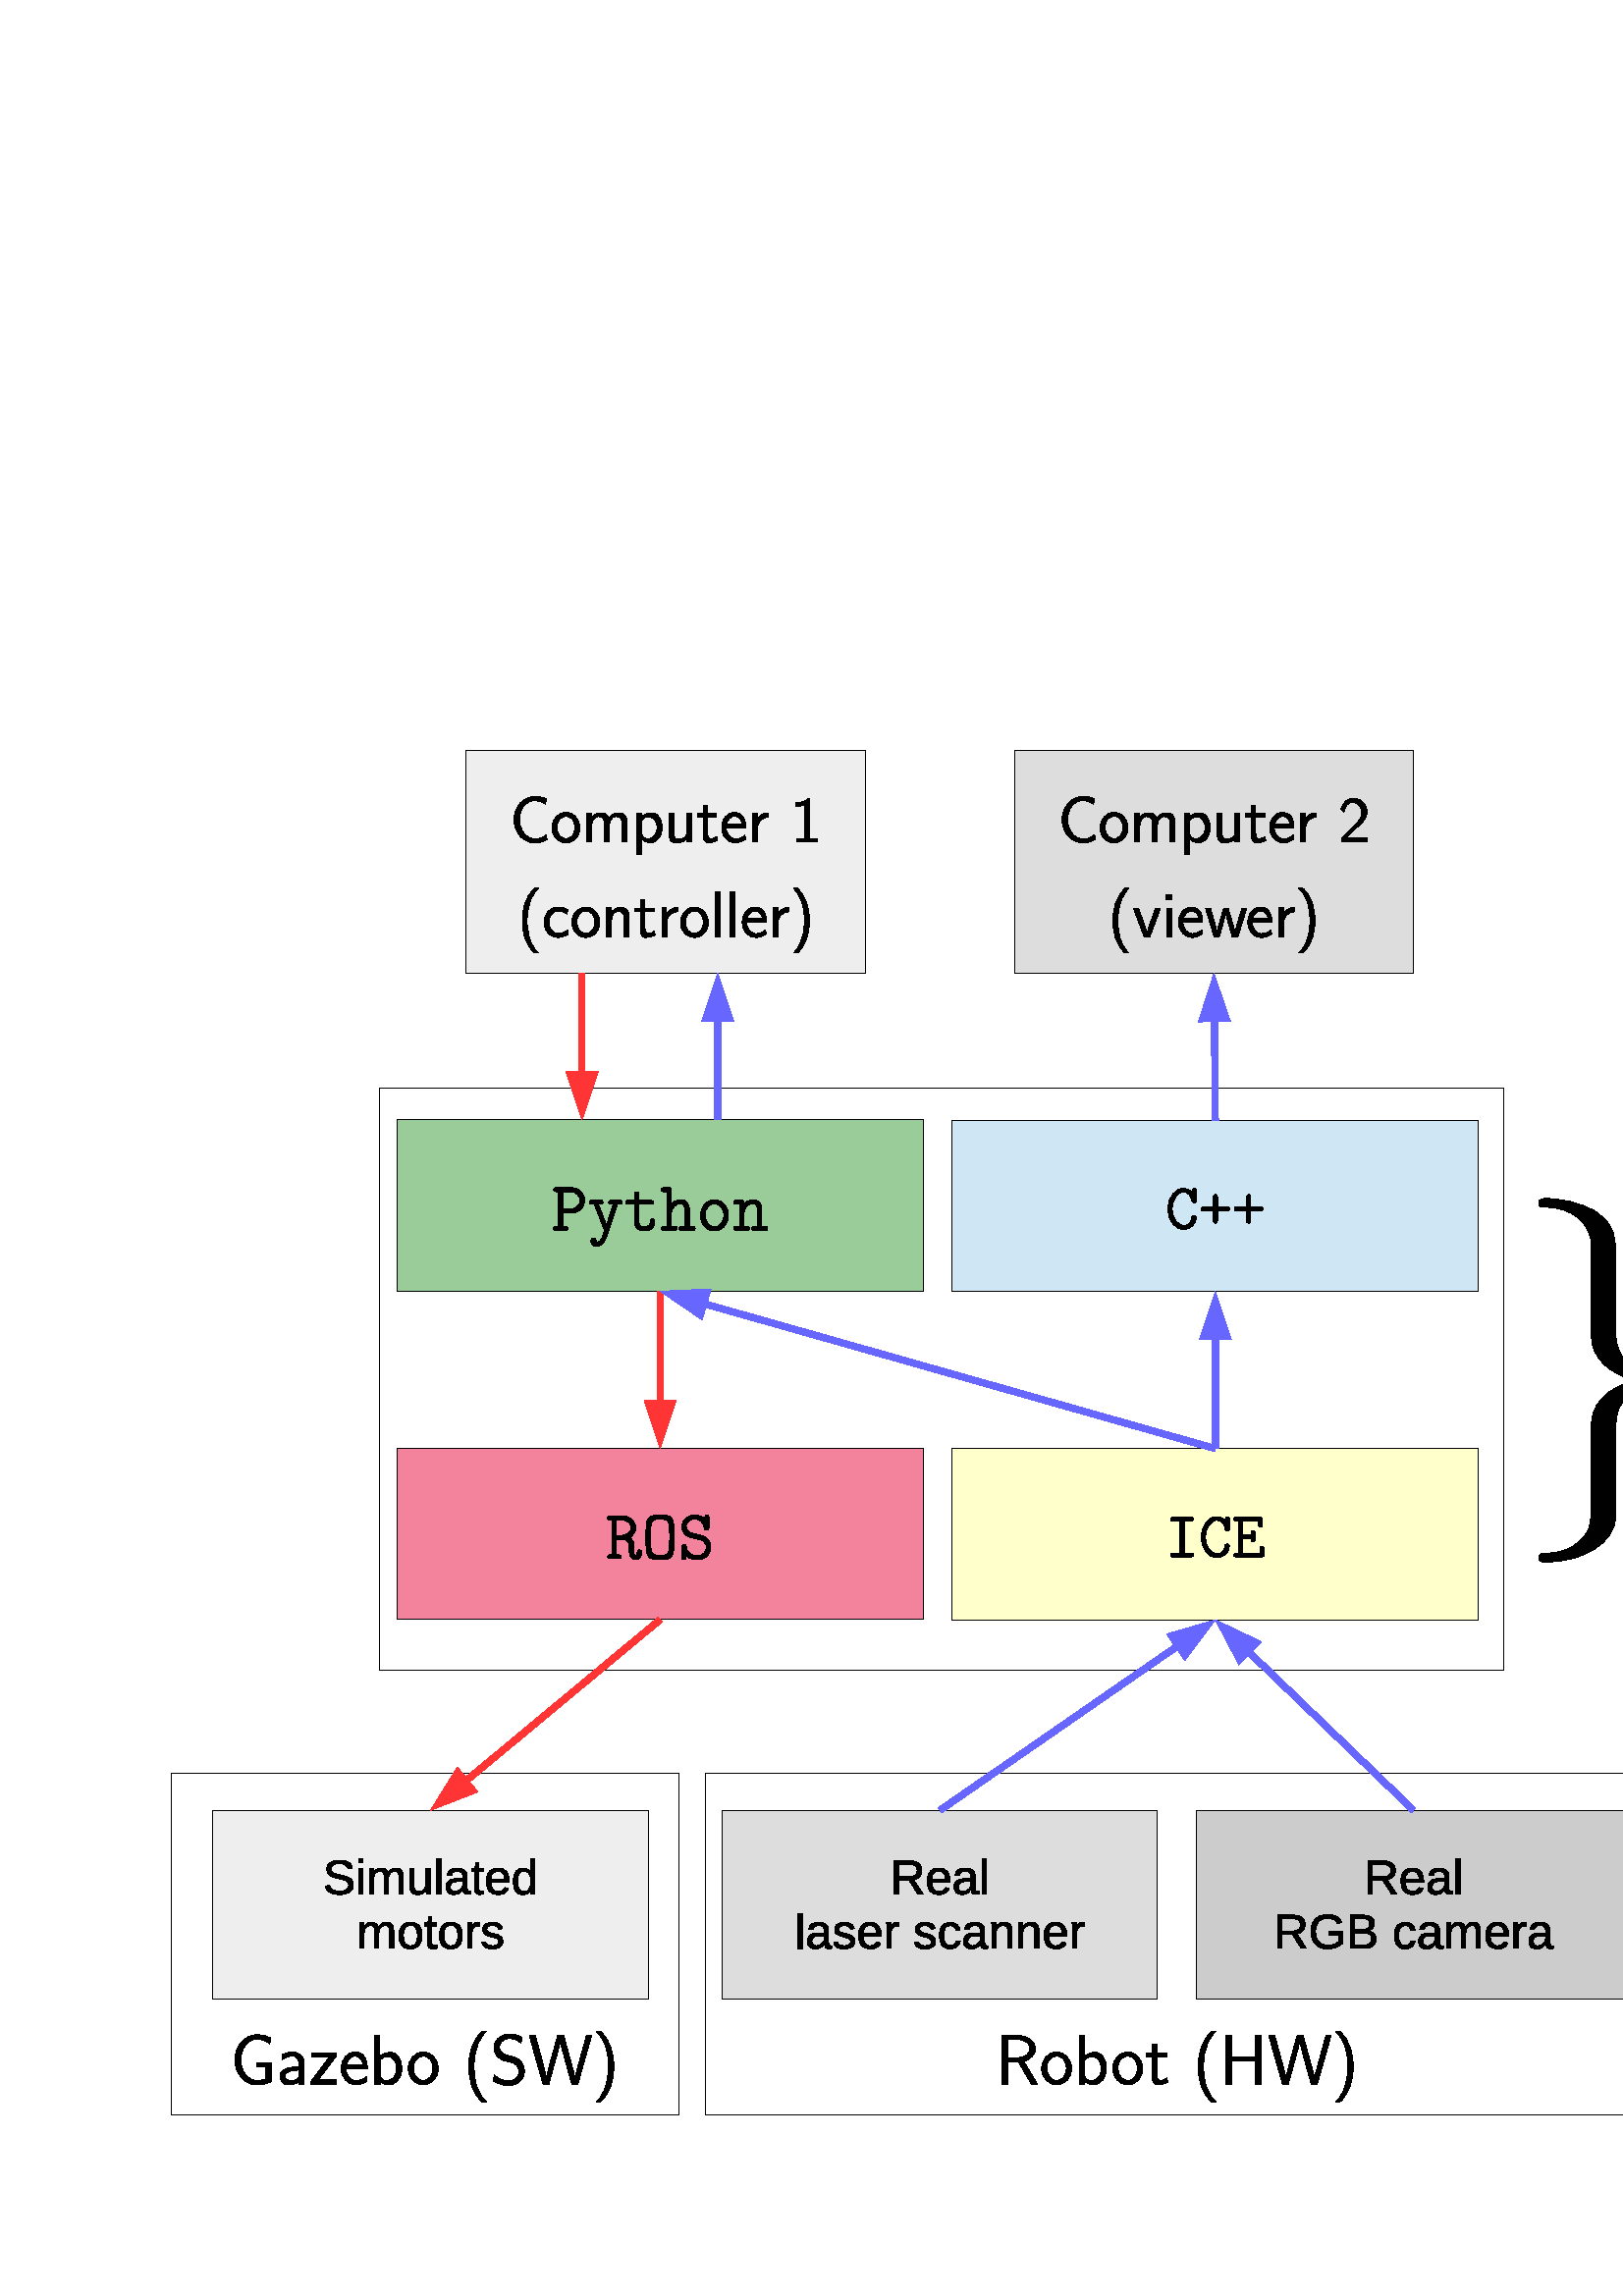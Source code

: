 %!PS-Adobe-3.0 EPSF-3.0 
%%BoundingBox: 0 0 794 595
%%Pages: 0
%%LanguageLevel: 2
%%EndComments
%%BeginProlog
%%BeginResource: procset SDRes-Prolog 1.0 0
/b4_inc_state save def
/dict_count countdictstack def
/op_count count 1 sub def
userdict begin
0 setgray 0 setlinecap 1 setlinewidth 0 setlinejoin 10 setmiterlimit[] 0 setdash newpath
/languagelevel where {pop languagelevel 1 ne {false setstrokeadjust false setoverprint} if} if
/bdef {bind def} bind def
/c {setrgbcolor} bdef
/l {neg lineto} bdef
/rl {neg rlineto} bdef
/lc {setlinecap} bdef
/lj {setlinejoin} bdef
/lw {setlinewidth} bdef
/ml {setmiterlimit} bdef
/ld {setdash} bdef
/m {neg moveto} bdef
/ct {6 2 roll neg 6 2 roll neg 6 2 roll neg curveto} bdef
/r {rotate} bdef
/t {neg translate} bdef
/s {scale} bdef
/sw {show} bdef
/gs {gsave} bdef
/gr {grestore} bdef
/f {findfont dup length dict begin
{1 index /FID ne {def} {pop pop} ifelse} forall /Encoding ISOLatin1Encoding def
currentdict end /NFont exch definefont pop /NFont findfont} bdef
/p {closepath} bdef
/sf {scalefont setfont} bdef
/ef {eofill}bdef
/pc {closepath stroke}bdef
/ps {stroke}bdef
/pum {matrix currentmatrix}bdef
/pom {setmatrix}bdef
/bs {/aString exch def /nXOfs exch def /nWidth exch def currentpoint nXOfs 0 rmoveto pum nWidth aString stringwidth pop div 1 scale aString show pom moveto} bdef
%%EndResource
%%EndProlog
%%BeginSetup
%%EndSetup
%%Page: 1 1
%%BeginPageSetup
%%EndPageSetup
pum
0.028 0.028 s 
0 -21000 t
/tm matrix currentmatrix def
gs
0 0 m 27999 0 l 27999 20999 l 0 20999 l 0 0 l eoclip newpath
gs
0 0 m 27999 0 l 27999 20999 l 0 20999 l 0 0 l eoclip newpath
1.000 1.000 1.000 c 12327 12805 m  4964 12805 l  4964 5178 l  19690 5178 l 
19690 12805 l  12327 12805 l  p ef
0 lw 1 lj 0.003 0.003 0.003 c 12327 12805 m  4964 12805 l  4964 5178 l  19690 5178 l 
19690 12805 l  12327 12805 l  pc
0.953 0.515 0.613 c 8645 12139 m  5201 12139 l  5201 9896 l  12089 9896 l 
12089 12139 l  8645 12139 l  p ef
0.003 0.003 0.003 c 8645 12139 m  5201 12139 l  5201 9896 l  12089 9896 l 
12089 12139 l  8645 12139 l  pc
pum
7934 11344 t
470 -85 m  470 -104 461 -116 439 -116 ct 412 -116 410 -94 410 -85 ct 410 -79 407 -42 391 -42 ct 
366 -42 366 -83 366 -135 ct 366 -197 366 -203 357 -226 ct 345 -252 323 -271 312 -279 ct 
362 -308 390 -358 390 -408 ct 390 -484 323 -561 215 -561 ct 59 -561 l  45 -561 22 -561 22 -534 ct 
22 -508 46 -508 59 -508 ct 79 -508 l  79 -53 l  59 -53 l  46 -53 22 -53 22 -27 ct 
22 0 45 0 59 0 ct 159 0 l  171 0 196 0 196 -27 ct 196 -53 171 -53 159 -53 ct 138 -53 l 
138 -254 l  211 -254 l  227 -254 256 -254 285 -228 ct 306 -209 306 -188 306 -149 ct 
306 -84 306 -58 324 -27 ct 338 -3 362 11 391 11 ct 451 11 470 -52 470 -85 ct p
330 -408 m  330 -362 290 -307 205 -307 ct 138 -307 l  138 -508 l  205 -508 l 
290 -508 330 -453 330 -408 ct p ef
895 -280 m  895 -547 876 -572 710 -572 ct 544 -572 524 -547 524 -281 ct 524 -14 544 11 710 11 ct 
876 11 895 -14 895 -280 ct p
835 -288 m  835 -231 835 -161 825 -111 ct 815 -64 795 -42 710 -42 ct 626 -42 606 -64 596 -107 ct 
584 -153 584 -236 584 -288 ct 584 -347 584 -412 594 -456 ct 607 -507 634 -519 710 -519 ct 
782 -519 811 -508 824 -459 ct 835 -416 835 -344 835 -288 ct p ef
1373 -151 m  1373 -215 1333 -255 1330 -259 ct 1294 -297 1276 -300 1184 -322 ct 
1119 -338 l  1082 -352 1052 -384 1052 -425 ct 1052 -474 1097 -519 1161 -519 ct 
1230 -519 1276 -482 1288 -404 ct 1291 -387 1293 -375 1318 -375 ct 1349 -375 1349 -391 1349 -409 ct 
1349 -537 l  1349 -552 1349 -572 1323 -572 ct 1304 -572 1302 -565 1291 -526 ct 
1246 -566 1194 -572 1162 -572 ct 1064 -572 995 -502 995 -421 ct 995 -367 1027 -331 1032 -326 ct 
1071 -287 1086 -284 1183 -261 ct 1252 -245 1267 -241 1290 -216 ct 1307 -196 1316 -173 1316 -147 ct 
1316 -97 1276 -42 1204 -42 ct 1125 -42 1059 -76 1054 -157 ct 1053 -171 1053 -186 1025 -186 ct 
995 -186 995 -169 995 -151 ct 995 -24 l  995 -9 995 11 1020 11 ct 1040 11 1042 4 1053 -35 ct 
1103 5 1166 11 1204 11 ct 1307 11 1373 -69 1373 -151 ct p ef
pom
1.000 1.000 0.800 c 15915 12143 m  12471 12143 l  12471 9900 l  19359 9900 l 
19359 12143 l  15915 12143 l  p ef
0.003 0.003 0.003 c 15915 12143 m  12471 12143 l  12471 9900 l  19359 9900 l 
19359 12143 l  15915 12143 l  pc
pum
15261 11320 t
366 -25 m  366 -49 344 -49 332 -49 ct 246 -49 l  246 -469 l  332 -469 l  344 -469 366 -469 366 -493 ct 
366 -518 344 -518 332 -518 ct 104 -518 l  92 -518 70 -518 70 -493 ct 70 -469 92 -469 104 -469 ct 
191 -469 l  191 -49 l  104 -49 l  92 -49 70 -49 70 -25 ct 70 0 92 0 104 0 ct 
332 0 l  344 0 366 0 366 -25 ct p ef
837 -143 m  837 -170 820 -170 810 -170 ct 798 -170 784 -165 782 -151 ct 776 -42 690 -42 676 -42 ct 
597 -42 525 -134 525 -261 ct 525 -388 598 -479 675 -479 ct 721 -479 771 -443 782 -365 ct 
785 -346 793 -341 810 -341 ct 837 -341 837 -356 837 -373 ct 837 -496 l  837 -510 837 -528 814 -528 ct 
799 -528 794 -519 791 -513 ct 788 -506 782 -491 779 -485 ct 744 -515 705 -528 670 -528 ct 
561 -528 470 -411 470 -260 ct 470 -104 563 10 670 10 ct 769 10 837 -69 837 -143 ct 
p ef
1290 -35 m  1290 -103 l  1290 -119 1290 -138 1262 -138 ct 1235 -138 1235 -120 1235 -103 ct 
1235 -49 l  1008 -49 l  1008 -244 l  1120 -244 l  1120 -214 1120 -198 1148 -198 ct 
1175 -198 1175 -218 1175 -233 ct 1175 -304 l  1175 -320 1175 -339 1148 -339 ct 
1120 -339 1120 -323 1120 -293 ct 1008 -293 l  1008 -469 l  1216 -469 l  1216 -427 l 
1216 -412 1216 -392 1243 -392 ct 1271 -392 1271 -411 1271 -427 ct 1271 -483 l 
1271 -510 1266 -518 1237 -518 ct 930 -518 l  919 -518 896 -518 896 -493 ct 896 -469 919 -469 930 -469 ct 
953 -469 l  953 -49 l  930 -49 l  919 -49 896 -49 896 -25 ct 896 0 919 0 930 0 ct 
1256 0 l  1284 0 1290 -8 1290 -35 ct p ef
pom
0.933 0.933 0.933 c 5638 17105 m  2788 17105 l  2788 14638 l  8488 14638 l 
8488 17105 l  5638 17105 l  p ef
0.003 0.003 0.003 c 5638 17105 m  2788 17105 l  2788 14638 l  8488 14638 l 
8488 17105 l  5638 17105 l  pc
pum
4231 15737 t
394 -121 m  394 -103 391 -86 384 -70 ct 377 -55 366 -41 351 -30 ct 336 -19 317 -10 294 -3 ct 
272 3 245 6 214 6 ct 160 6 117 -4 87 -23 ct 56 -42 37 -69 29 -105 ct 86 -117 l 
89 -105 94 -95 100 -86 ct 106 -76 114 -68 124 -61 ct 134 -55 147 -50 162 -46 ct 
177 -42 195 -40 216 -40 ct 234 -40 250 -42 264 -45 ct 279 -48 292 -52 302 -59 ct 
313 -65 321 -73 327 -83 ct 333 -92 336 -104 336 -118 ct 336 -132 333 -144 326 -153 ct 
320 -161 310 -169 299 -175 ct 287 -180 273 -185 256 -189 ct 240 -193 222 -197 202 -202 ct 
190 -205 178 -208 165 -211 ct 153 -214 141 -218 130 -222 ct 119 -227 108 -232 98 -238 ct 
88 -244 80 -251 73 -259 ct 65 -268 60 -278 56 -289 ct 51 -300 49 -313 49 -327 ct 
49 -348 53 -365 62 -380 ct 70 -395 82 -407 97 -417 ct 112 -426 129 -433 149 -437 ct 
170 -442 192 -444 215 -444 ct 242 -444 265 -442 285 -438 ct 304 -433 320 -427 333 -419 ct 
347 -410 357 -400 365 -387 ct 373 -375 379 -360 384 -343 ct 326 -333 l  323 -344 319 -353 313 -361 ct 
308 -370 301 -377 292 -382 ct 283 -388 272 -392 259 -395 ct 247 -398 232 -399 215 -399 ct 
194 -399 177 -397 164 -394 ct 150 -390 139 -385 130 -379 ct 122 -373 116 -366 112 -357 ct 
109 -349 107 -340 107 -330 ct 107 -317 110 -306 117 -298 ct 123 -290 132 -283 143 -277 ct 
154 -271 167 -267 182 -263 ct 197 -259 212 -256 229 -252 ct 242 -249 256 -246 269 -242 ct 
282 -239 295 -235 307 -231 ct 319 -226 331 -221 342 -215 ct 352 -209 361 -202 369 -193 ct 
377 -185 383 -174 388 -163 ct 392 -151 394 -137 394 -121 ct p ef
465 -407 m  465 -460 l  521 -460 l  521 -407 l  465 -407 l  p
465 1 m  465 -335 l  521 -335 l  521 1 l  465 1 l  p ef
801 0 m  801 -213 l  801 -229 800 -243 798 -254 ct 796 -265 792 -274 788 -280 ct 
783 -287 776 -292 769 -295 ct 761 -297 751 -299 740 -299 ct 728 -299 717 -297 708 -292 ct 
698 -287 690 -281 683 -272 ct 677 -263 672 -252 668 -239 ct 664 -226 663 -211 663 -195 ct 
663 0 l  607 0 l  607 -265 l  607 -272 607 -279 607 -287 ct 607 -295 607 -302 606 -309 ct 
606 -316 606 -322 606 -327 ct 606 -332 605 -335 605 -335 ct 658 -335 l  658 -334 658 -331 659 -326 ct 
659 -322 659 -317 659 -311 ct 660 -305 660 -299 660 -293 ct 660 -287 660 -282 660 -278 ct 
661 -278 l  666 -288 672 -297 677 -305 ct 683 -313 690 -319 698 -325 ct 705 -330 714 -335 724 -338 ct 
734 -341 746 -342 759 -342 ct 785 -342 805 -337 820 -327 ct 834 -317 845 -301 850 -278 ct 
851 -278 l  856 -288 862 -297 868 -305 ct 874 -313 882 -319 890 -325 ct 898 -330 907 -335 918 -338 ct 
928 -341 940 -342 953 -342 ct 970 -342 985 -340 997 -335 ct 1009 -331 1019 -324 1027 -314 ct 
1035 -305 1041 -292 1045 -277 ct 1048 -262 1050 -244 1050 -224 ct 1050 0 l  995 0 l 
995 -213 l  995 -229 994 -243 992 -254 ct 990 -265 986 -274 981 -280 ct 977 -287 970 -292 962 -295 ct 
955 -297 945 -299 934 -299 ct 922 -299 911 -297 902 -292 ct 892 -288 884 -281 877 -272 ct 
871 -264 865 -253 862 -240 ct 858 -227 856 -212 856 -195 ct 856 0 l  801 0 l 
p ef
1189 -336 m  1189 -123 l  1189 -107 1191 -93 1193 -82 ct 1195 -71 1199 -62 1205 -56 ct 
1210 -49 1217 -44 1226 -41 ct 1235 -39 1245 -37 1259 -37 ct 1272 -37 1284 -39 1294 -44 ct 
1305 -49 1314 -55 1322 -64 ct 1329 -73 1335 -84 1339 -97 ct 1343 -110 1345 -125 1345 -141 ct 
1345 -336 l  1401 -336 l  1401 -71 l  1401 -64 1401 -56 1401 -49 ct 1401 -41 1402 -33 1402 -27 ct 
1402 -20 1402 -14 1402 -9 ct 1403 -4 1403 -1 1403 -1 ct 1350 -1 l  1350 -2 1350 -5 1350 -9 ct 
1349 -14 1349 -19 1349 -25 ct 1349 -31 1348 -37 1348 -43 ct 1348 -49 1348 -54 1348 -58 ct 
1347 -58 l  1342 -48 1336 -39 1329 -31 ct 1323 -23 1315 -17 1307 -11 ct 1298 -6 1289 -2 1278 2 ct 
1267 4 1254 6 1240 6 ct 1221 6 1205 4 1192 -1 ct 1178 -5 1167 -12 1158 -22 ct 1150 -31 1143 -44 1139 -59 ct 
1135 -73 1133 -91 1133 -112 ct 1133 -336 l  1189 -336 l  p ef
1487 1 m  1487 -460 l  1543 -460 l  1543 1 l  1487 1 l  p ef
1711 6 m  1678 6 1652 -3 1635 -21 ct 1618 -39 1610 -63 1610 -94 ct 1610 -117 1614 -135 1623 -149 ct 
1631 -163 1642 -174 1655 -183 ct 1669 -191 1684 -196 1702 -199 ct 1719 -203 1737 -204 1755 -204 ct 
1830 -204 l  1830 -223 l  1830 -237 1829 -248 1826 -258 ct 1823 -268 1818 -276 1812 -282 ct 
1806 -288 1799 -292 1790 -295 ct 1781 -298 1770 -299 1758 -299 ct 1747 -299 1738 -299 1729 -297 ct 
1720 -296 1713 -293 1706 -289 ct 1700 -285 1695 -279 1691 -272 ct 1687 -265 1684 -257 1683 -246 ct 
1625 -251 l  1627 -265 1631 -277 1637 -288 ct 1642 -299 1651 -309 1661 -317 ct 
1672 -325 1685 -331 1701 -335 ct 1717 -340 1737 -342 1759 -342 ct 1802 -342 1833 -332 1855 -313 ct 
1876 -294 1887 -266 1887 -229 ct 1887 -85 l  1887 -68 1889 -55 1893 -47 ct 1897 -39 1906 -35 1918 -35 ct 
1921 -35 1924 -35 1927 -35 ct 1930 -36 1933 -36 1936 -37 ct 1936 -2 l  1929 0 1922 1 1915 2 ct 
1908 3 1901 3 1893 3 ct 1883 3 1873 2 1866 -1 ct 1858 -4 1852 -8 1847 -14 ct 1843 -20 1839 -27 1837 -35 ct 
1834 -43 1833 -53 1832 -64 ct 1830 -64 l  1824 -54 1818 -44 1810 -35 ct 1803 -27 1795 -19 1785 -13 ct 
1776 -7 1765 -2 1753 1 ct 1741 4 1727 6 1711 6 ct p
1724 -36 m  1742 -36 1757 -39 1771 -46 ct 1784 -52 1795 -60 1804 -70 ct 1813 -80 1819 -91 1824 -103 ct 
1828 -115 1830 -127 1830 -138 ct 1830 -165 l  1769 -165 l  1755 -165 1742 -164 1730 -162 ct 
1718 -161 1707 -157 1698 -152 ct 1688 -147 1681 -139 1676 -130 ct 1670 -121 1667 -108 1667 -93 ct 
1667 -75 1672 -61 1682 -51 ct 1692 -41 1706 -36 1724 -36 ct p ef
2107 -2 m  2098 0 2090 2 2081 3 ct 2072 4 2062 5 2050 5 ct 2006 5 1983 -20 1983 -71 ct 
1983 -295 l  1945 -295 l  1945 -336 l  1986 -336 l  2002 -411 l  2039 -411 l 
2039 -336 l  2101 -336 l  2101 -295 l  2039 -295 l  2039 -83 l  2039 -67 2042 -56 2047 -49 ct 
2052 -43 2062 -39 2075 -39 ct 2080 -39 2085 -40 2090 -41 ct 2095 -41 2101 -42 2107 -44 ct 
2107 -2 l  p ef
2198 -156 m  2198 -139 2199 -122 2203 -108 ct 2207 -93 2212 -80 2220 -70 ct 
2227 -59 2237 -51 2249 -45 ct 2261 -39 2275 -36 2291 -36 ct 2315 -36 2335 -41 2349 -50 ct 
2364 -60 2374 -72 2379 -87 ct 2428 -73 l  2424 -64 2420 -55 2413 -45 ct 2407 -36 2399 -27 2388 -20 ct 
2377 -12 2364 -6 2348 -1 ct 2333 4 2314 6 2291 6 ct 2242 6 2204 -9 2178 -38 ct 
2152 -68 2139 -112 2139 -170 ct 2139 -202 2143 -228 2151 -250 ct 2159 -272 2169 -290 2183 -303 ct 
2197 -317 2213 -327 2231 -333 ct 2249 -339 2268 -342 2289 -342 ct 2317 -342 2341 -338 2360 -329 ct 
2379 -320 2394 -307 2405 -291 ct 2417 -275 2425 -256 2430 -234 ct 2435 -212 2437 -189 2437 -164 ct 
2437 -156 l  2198 -156 l  p
2379 -199 m  2376 -234 2367 -260 2352 -277 ct 2337 -293 2316 -301 2288 -301 ct 
2279 -301 2269 -300 2259 -296 ct 2249 -293 2239 -288 2230 -280 ct 2222 -273 2214 -262 2208 -249 ct 
2202 -236 2199 -219 2198 -199 ct 2379 -199 l  p ef
2719 -53 m  2708 -32 2695 -16 2677 -7 ct 2660 2 2639 7 2614 7 ct 2572 7 2541 -7 2521 -36 ct 
2501 -64 2491 -108 2491 -166 ct 2491 -283 2532 -341 2614 -341 ct 2639 -341 2661 -337 2678 -327 ct 
2695 -318 2708 -303 2719 -283 ct 2719 -283 l  2719 -285 2719 -288 2719 -293 ct 
2719 -297 2719 -302 2719 -307 ct 2719 -312 2719 -316 2719 -321 ct 2719 -325 2719 -328 2719 -330 ct 
2719 -460 l  2774 -460 l  2774 -67 l  2774 -59 2774 -51 2775 -44 ct 2775 -36 2775 -29 2775 -23 ct 
2775 -17 2775 -12 2776 -7 ct 2776 -3 2776 0 2776 0 ct 2723 0 l  2722 -2 2722 -5 2722 -9 ct 
2722 -13 2721 -17 2721 -22 ct 2721 -27 2720 -32 2720 -37 ct 2720 -43 2720 -48 2720 -53 ct 
2719 -53 l  p
2549 -167 m  2549 -144 2551 -124 2554 -108 ct 2557 -91 2561 -78 2568 -67 ct 
2574 -56 2582 -49 2592 -44 ct 2602 -39 2614 -36 2628 -36 ct 2643 -36 2656 -39 2667 -43 ct 
2679 -48 2688 -56 2695 -66 ct 2703 -77 2709 -91 2713 -108 ct 2717 -125 2719 -146 2719 -171 ct 
2719 -195 2717 -215 2713 -232 ct 2709 -248 2703 -261 2695 -271 ct 2688 -282 2678 -289 2667 -293 ct 
2656 -298 2643 -300 2629 -300 ct 2615 -300 2604 -298 2594 -293 ct 2584 -288 2575 -280 2569 -270 ct 
2562 -259 2557 -246 2554 -229 ct 2551 -212 2549 -191 2549 -167 ct p ef
pom
pum
4669 16448 t
238 0 m  238 -213 l  238 -229 237 -243 235 -254 ct 233 -265 229 -274 225 -280 ct 
220 -287 213 -292 206 -295 ct 198 -297 188 -299 177 -299 ct 165 -299 154 -297 145 -292 ct 
135 -287 127 -281 120 -272 ct 114 -263 109 -252 105 -239 ct 101 -226 100 -211 100 -195 ct 
100 0 l  44 0 l  44 -265 l  44 -272 44 -279 44 -287 ct 44 -295 44 -302 43 -309 ct 
43 -316 43 -322 43 -327 ct 43 -332 42 -335 42 -335 ct 95 -335 l  95 -334 95 -331 96 -326 ct 
96 -322 96 -317 96 -311 ct 97 -305 97 -299 97 -293 ct 97 -287 97 -282 97 -278 ct 
98 -278 l  103 -288 109 -297 114 -305 ct 120 -313 127 -319 135 -325 ct 142 -330 151 -335 161 -338 ct 
171 -341 183 -342 196 -342 ct 222 -342 242 -337 257 -327 ct 271 -317 282 -301 287 -278 ct 
288 -278 l  293 -288 299 -297 305 -305 ct 311 -313 319 -319 327 -325 ct 335 -330 344 -335 355 -338 ct 
365 -341 377 -342 390 -342 ct 407 -342 422 -340 434 -335 ct 446 -331 456 -324 464 -314 ct 
472 -305 478 -292 482 -277 ct 485 -262 487 -244 487 -224 ct 487 0 l  432 0 l 
432 -213 l  432 -229 431 -243 429 -254 ct 427 -265 423 -274 418 -280 ct 414 -287 407 -292 399 -295 ct 
392 -297 382 -299 371 -299 ct 359 -299 348 -297 339 -292 ct 329 -288 321 -281 314 -272 ct 
308 -264 302 -253 299 -240 ct 295 -227 293 -212 293 -195 ct 293 0 l  238 0 l 
p ef
855 -168 m  855 -110 843 -66 817 -37 ct 791 -8 753 6 704 6 ct 681 6 660 2 642 -5 ct 
623 -12 608 -22 595 -37 ct 582 -51 572 -69 566 -91 ct 559 -113 556 -139 556 -168 ct 
556 -284 606 -342 706 -342 ct 732 -342 755 -339 773 -331 ct 792 -324 808 -313 820 -299 ct 
832 -284 841 -266 847 -245 ct 853 -223 855 -197 855 -168 ct p
797 -168 m  797 -195 795 -216 791 -233 ct 787 -250 781 -264 773 -274 ct 765 -284 756 -291 745 -295 ct 
734 -299 721 -301 707 -301 ct 693 -301 680 -299 668 -295 ct 657 -290 647 -283 639 -273 ct 
631 -263 625 -249 621 -232 ct 616 -215 614 -194 614 -168 ct 614 -142 617 -121 621 -104 ct 
626 -87 632 -73 640 -63 ct 648 -53 657 -46 668 -41 ct 679 -37 691 -35 704 -35 ct 
718 -35 731 -37 742 -41 ct 754 -45 764 -52 772 -63 ct 780 -73 786 -86 790 -104 ct 
795 -121 797 -142 797 -168 ct p ef
1053 -2 m  1044 0 1036 2 1027 3 ct 1018 4 1008 5 996 5 ct 952 5 929 -20 929 -71 ct 
929 -295 l  891 -295 l  891 -336 l  932 -336 l  948 -411 l  985 -411 l 
985 -336 l  1047 -336 l  1047 -295 l  985 -295 l  985 -83 l  985 -67 988 -56 993 -49 ct 
998 -43 1008 -39 1021 -39 ct 1026 -39 1031 -40 1036 -41 ct 1041 -41 1047 -42 1053 -44 ct 
1053 -2 l  p ef
1384 -168 m  1384 -110 1372 -66 1346 -37 ct 1320 -8 1282 6 1233 6 ct 1210 6 1189 2 1171 -5 ct 
1152 -12 1137 -22 1124 -37 ct 1111 -51 1101 -69 1095 -91 ct 1088 -113 1085 -139 1085 -168 ct 
1085 -284 1135 -342 1235 -342 ct 1261 -342 1284 -339 1302 -331 ct 1321 -324 1337 -313 1349 -299 ct 
1361 -284 1370 -266 1376 -245 ct 1382 -223 1384 -197 1384 -168 ct p
1326 -168 m  1326 -195 1324 -216 1320 -233 ct 1316 -250 1310 -264 1302 -274 ct 
1294 -284 1285 -291 1274 -295 ct 1263 -299 1250 -301 1236 -301 ct 1222 -301 1209 -299 1197 -295 ct 
1186 -290 1176 -283 1168 -273 ct 1160 -263 1154 -249 1150 -232 ct 1145 -215 1143 -194 1143 -168 ct 
1143 -142 1146 -121 1150 -104 ct 1155 -87 1161 -73 1169 -63 ct 1177 -53 1186 -46 1197 -41 ct 
1208 -37 1220 -35 1233 -35 ct 1247 -35 1260 -37 1271 -41 ct 1283 -45 1293 -52 1301 -63 ct 
1309 -73 1315 -86 1319 -104 ct 1324 -121 1326 -142 1326 -168 ct p ef
1454 0 m  1454 -258 l  1454 -265 1454 -272 1454 -279 ct 1454 -287 1454 -294 1453 -300 ct 
1453 -307 1453 -314 1453 -320 ct 1453 -326 1452 -331 1452 -336 ct 1505 -336 l 
1505 -331 1505 -326 1506 -320 ct 1506 -313 1506 -307 1507 -301 ct 1507 -294 1507 -288 1507 -282 ct 
1507 -276 1507 -271 1507 -267 ct 1509 -267 l  1513 -280 1517 -291 1521 -301 ct 
1526 -310 1531 -318 1537 -324 ct 1543 -330 1550 -335 1558 -338 ct 1566 -341 1577 -342 1588 -342 ct 
1593 -342 1597 -342 1601 -341 ct 1605 -340 1609 -340 1611 -339 ct 1611 -288 l 
1607 -289 1603 -290 1598 -290 ct 1593 -291 1587 -291 1581 -291 ct 1568 -291 1557 -288 1548 -282 ct 
1539 -276 1532 -268 1526 -258 ct 1521 -248 1517 -236 1514 -221 ct 1511 -207 1510 -192 1510 -175 ct 
1510 0 l  1454 0 l  p ef
1916 -93 m  1916 -77 1913 -63 1906 -51 ct 1900 -39 1891 -28 1880 -20 ct 1868 -12 1854 -5 1837 -1 ct 
1820 4 1801 6 1779 6 ct 1760 6 1742 4 1727 2 ct 1711 -2 1698 -6 1686 -13 ct 1674 -20 1664 -28 1656 -39 ct 
1648 -50 1642 -63 1639 -79 ct 1688 -89 l  1693 -71 1703 -57 1717 -49 ct 1732 -41 1753 -37 1779 -37 ct 
1791 -37 1802 -37 1812 -39 ct 1822 -41 1831 -44 1838 -48 ct 1846 -52 1851 -57 1855 -64 ct 
1859 -70 1861 -79 1861 -89 ct 1861 -99 1859 -107 1854 -114 ct 1849 -120 1843 -126 1834 -130 ct 
1826 -134 1816 -138 1803 -141 ct 1791 -144 1778 -148 1764 -152 ct 1750 -155 1737 -159 1724 -164 ct 
1710 -168 1698 -174 1688 -181 ct 1677 -188 1669 -197 1662 -207 ct 1655 -218 1652 -231 1652 -247 ct 
1652 -278 1663 -301 1685 -317 ct 1707 -333 1738 -341 1780 -341 ct 1817 -341 1846 -335 1868 -322 ct 
1890 -309 1904 -288 1910 -259 ct 1859 -253 l  1858 -261 1854 -269 1849 -275 ct 
1844 -281 1838 -285 1831 -289 ct 1824 -293 1816 -295 1808 -297 ct 1799 -298 1790 -299 1780 -299 ct 
1755 -299 1736 -295 1724 -288 ct 1712 -280 1706 -268 1706 -253 ct 1706 -244 1708 -236 1713 -230 ct 
1717 -224 1724 -219 1732 -215 ct 1739 -211 1749 -208 1760 -205 ct 1771 -202 1784 -199 1797 -195 ct 
1806 -193 1815 -191 1824 -188 ct 1834 -186 1843 -182 1852 -179 ct 1860 -175 1869 -171 1876 -166 ct 
1884 -161 1891 -155 1897 -149 ct 1902 -142 1907 -134 1910 -125 ct 1914 -116 1916 -105 1916 -93 ct 
p ef
pom
0.867 0.867 0.867 c 12308 17105 m  9458 17105 l  9458 14638 l  15158 14638 l 
15158 17105 l  12308 17105 l  p ef
0.003 0.003 0.003 c 12308 17105 m  9458 17105 l  9458 14638 l  15158 14638 l 
15158 17105 l  12308 17105 l  pc
pum
11658 15737 t
361 -1 m  247 -182 l  111 -182 l  111 -1 l  52 -1 l  52 -437 l  258 -437 l 
282 -437 304 -435 324 -429 ct 343 -423 359 -415 372 -404 ct 385 -394 395 -380 402 -365 ct 
408 -349 412 -332 412 -313 ct 412 -299 410 -285 406 -272 ct 402 -258 395 -246 387 -235 ct 
378 -224 367 -214 353 -206 ct 340 -198 324 -192 305 -189 ct 429 -1 l  361 -1 l 
p
352 -312 m  352 -325 350 -337 345 -346 ct 341 -356 334 -364 326 -371 ct 317 -377 306 -382 294 -385 ct 
282 -388 267 -390 252 -390 ct 111 -390 l  111 -229 l  254 -229 l  271 -229 286 -231 298 -235 ct 
311 -239 321 -245 329 -253 ct 337 -260 343 -269 346 -279 ct 350 -289 352 -300 352 -312 ct 
p ef
543 -156 m  543 -139 544 -122 548 -108 ct 552 -93 557 -80 565 -70 ct 572 -59 582 -51 594 -45 ct 
606 -39 620 -36 636 -36 ct 660 -36 680 -41 694 -50 ct 709 -60 719 -72 724 -87 ct 
773 -73 l  769 -64 765 -55 758 -45 ct 752 -36 744 -27 733 -20 ct 722 -12 709 -6 693 -1 ct 
678 4 659 6 636 6 ct 587 6 549 -9 523 -38 ct 497 -68 484 -112 484 -170 ct 484 -202 488 -228 496 -250 ct 
504 -272 514 -290 528 -303 ct 542 -317 558 -327 576 -333 ct 594 -339 613 -342 634 -342 ct 
662 -342 686 -338 705 -329 ct 724 -320 739 -307 750 -291 ct 762 -275 770 -256 775 -234 ct 
780 -212 782 -189 782 -164 ct 782 -156 l  543 -156 l  p
724 -199 m  721 -234 712 -260 697 -277 ct 682 -293 661 -301 633 -301 ct 624 -301 614 -300 604 -296 ct 
594 -293 584 -288 575 -280 ct 567 -273 559 -262 553 -249 ct 547 -236 544 -219 543 -199 ct 
724 -199 l  p ef
937 6 m  904 6 878 -3 861 -21 ct 844 -39 836 -63 836 -94 ct 836 -117 840 -135 849 -149 ct 
857 -163 868 -174 881 -183 ct 895 -191 910 -196 928 -199 ct 945 -203 963 -204 981 -204 ct 
1056 -204 l  1056 -223 l  1056 -237 1055 -248 1052 -258 ct 1049 -268 1044 -276 1038 -282 ct 
1032 -288 1025 -292 1016 -295 ct 1007 -298 996 -299 984 -299 ct 973 -299 964 -299 955 -297 ct 
946 -296 939 -293 932 -289 ct 926 -285 921 -279 917 -272 ct 913 -265 910 -257 909 -246 ct 
851 -251 l  853 -265 857 -277 863 -288 ct 868 -299 877 -309 887 -317 ct 898 -325 911 -331 927 -335 ct 
943 -340 963 -342 985 -342 ct 1028 -342 1059 -332 1081 -313 ct 1102 -294 1113 -266 1113 -229 ct 
1113 -85 l  1113 -68 1115 -55 1119 -47 ct 1123 -39 1132 -35 1144 -35 ct 1147 -35 1150 -35 1153 -35 ct 
1156 -36 1159 -36 1162 -37 ct 1162 -2 l  1155 0 1148 1 1141 2 ct 1134 3 1127 3 1119 3 ct 
1109 3 1099 2 1092 -1 ct 1084 -4 1078 -8 1073 -14 ct 1069 -20 1065 -27 1063 -35 ct 
1060 -43 1059 -53 1058 -64 ct 1056 -64 l  1050 -54 1044 -44 1036 -35 ct 1029 -27 1021 -19 1011 -13 ct 
1002 -7 991 -2 979 1 ct 967 4 953 6 937 6 ct p
950 -36 m  968 -36 983 -39 997 -46 ct 1010 -52 1021 -60 1030 -70 ct 1039 -80 1045 -91 1050 -103 ct 
1054 -115 1056 -127 1056 -138 ct 1056 -165 l  995 -165 l  981 -165 968 -164 956 -162 ct 
944 -161 933 -157 924 -152 ct 914 -147 907 -139 902 -130 ct 896 -121 893 -108 893 -93 ct 
893 -75 898 -61 908 -51 ct 918 -41 932 -36 950 -36 ct p ef
1203 1 m  1203 -460 l  1259 -460 l  1259 1 l  1203 1 l  p ef
pom
pum
10407 16448 t
43 1 m  43 -460 l  99 -460 l  99 1 l  43 1 l  p ef
268 6 m  235 6 209 -3 192 -21 ct 175 -39 167 -63 167 -94 ct 167 -117 171 -135 180 -149 ct 
188 -163 199 -174 212 -183 ct 226 -191 241 -196 259 -199 ct 276 -203 294 -204 312 -204 ct 
387 -204 l  387 -223 l  387 -237 386 -248 383 -258 ct 380 -268 375 -276 369 -282 ct 
363 -288 356 -292 347 -295 ct 338 -298 327 -299 315 -299 ct 304 -299 295 -299 286 -297 ct 
277 -296 270 -293 263 -289 ct 257 -285 252 -279 248 -272 ct 244 -265 241 -257 240 -246 ct 
182 -251 l  184 -265 188 -277 194 -288 ct 199 -299 208 -309 218 -317 ct 229 -325 242 -331 258 -335 ct 
274 -340 294 -342 316 -342 ct 359 -342 390 -332 412 -313 ct 433 -294 444 -266 444 -229 ct 
444 -85 l  444 -68 446 -55 450 -47 ct 454 -39 463 -35 475 -35 ct 478 -35 481 -35 484 -35 ct 
487 -36 490 -36 493 -37 ct 493 -2 l  486 0 479 1 472 2 ct 465 3 458 3 450 3 ct 
440 3 430 2 423 -1 ct 415 -4 409 -8 404 -14 ct 400 -20 396 -27 394 -35 ct 391 -43 390 -53 389 -64 ct 
387 -64 l  381 -54 375 -44 367 -35 ct 360 -27 352 -19 342 -13 ct 333 -7 322 -2 310 1 ct 
298 4 284 6 268 6 ct p
281 -36 m  299 -36 314 -39 328 -46 ct 341 -52 352 -60 361 -70 ct 370 -80 376 -91 381 -103 ct 
385 -115 387 -127 387 -138 ct 387 -165 l  326 -165 l  312 -165 299 -164 287 -162 ct 
275 -161 264 -157 255 -152 ct 245 -147 238 -139 233 -130 ct 227 -121 224 -108 224 -93 ct 
224 -75 229 -61 239 -51 ct 249 -41 263 -36 281 -36 ct p ef
786 -93 m  786 -77 783 -63 776 -51 ct 770 -39 761 -28 750 -20 ct 738 -12 724 -5 707 -1 ct 
690 4 671 6 649 6 ct 630 6 612 4 597 2 ct 581 -2 568 -6 556 -13 ct 544 -20 534 -28 526 -39 ct 
518 -50 512 -63 509 -79 ct 558 -89 l  563 -71 573 -57 587 -49 ct 602 -41 623 -37 649 -37 ct 
661 -37 672 -37 682 -39 ct 692 -41 701 -44 708 -48 ct 716 -52 721 -57 725 -64 ct 
729 -70 731 -79 731 -89 ct 731 -99 729 -107 724 -114 ct 719 -120 713 -126 704 -130 ct 
696 -134 686 -138 673 -141 ct 661 -144 648 -148 634 -152 ct 620 -155 607 -159 594 -164 ct 
580 -168 568 -174 558 -181 ct 547 -188 539 -197 532 -207 ct 525 -218 522 -231 522 -247 ct 
522 -278 533 -301 555 -317 ct 577 -333 608 -341 650 -341 ct 687 -341 716 -335 738 -322 ct 
760 -309 774 -288 780 -259 ct 729 -253 l  728 -261 724 -269 719 -275 ct 714 -281 708 -285 701 -289 ct 
694 -293 686 -295 678 -297 ct 669 -298 660 -299 650 -299 ct 625 -299 606 -295 594 -288 ct 
582 -280 576 -268 576 -253 ct 576 -244 578 -236 583 -230 ct 587 -224 594 -219 602 -215 ct 
609 -211 619 -208 630 -205 ct 641 -202 654 -199 667 -195 ct 676 -193 685 -191 694 -188 ct 
704 -186 713 -182 722 -179 ct 730 -175 739 -171 746 -166 ct 754 -161 761 -155 767 -149 ct 
772 -142 777 -134 780 -125 ct 784 -116 786 -105 786 -93 ct p ef
895 -156 m  895 -139 896 -122 900 -108 ct 904 -93 909 -80 917 -70 ct 924 -59 934 -51 946 -45 ct 
958 -39 972 -36 988 -36 ct 1012 -36 1032 -41 1046 -50 ct 1061 -60 1071 -72 1076 -87 ct 
1125 -73 l  1121 -64 1117 -55 1110 -45 ct 1104 -36 1096 -27 1085 -20 ct 1074 -12 1061 -6 1045 -1 ct 
1030 4 1011 6 988 6 ct 939 6 901 -9 875 -38 ct 849 -68 836 -112 836 -170 ct 836 -202 840 -228 848 -250 ct 
856 -272 866 -290 880 -303 ct 894 -317 910 -327 928 -333 ct 946 -339 965 -342 986 -342 ct 
1014 -342 1038 -338 1057 -329 ct 1076 -320 1091 -307 1102 -291 ct 1114 -275 1122 -256 1127 -234 ct 
1132 -212 1134 -189 1134 -164 ct 1134 -156 l  895 -156 l  p
1076 -199 m  1073 -234 1064 -260 1049 -277 ct 1034 -293 1013 -301 985 -301 ct 
976 -301 966 -300 956 -296 ct 946 -293 936 -288 927 -280 ct 919 -273 911 -262 905 -249 ct 
899 -236 896 -219 895 -199 ct 1076 -199 l  p ef
1204 0 m  1204 -258 l  1204 -265 1204 -272 1204 -279 ct 1204 -287 1204 -294 1203 -300 ct 
1203 -307 1203 -314 1203 -320 ct 1203 -326 1202 -331 1202 -336 ct 1255 -336 l 
1255 -331 1255 -326 1256 -320 ct 1256 -313 1256 -307 1257 -301 ct 1257 -294 1257 -288 1257 -282 ct 
1257 -276 1257 -271 1257 -267 ct 1259 -267 l  1263 -280 1267 -291 1271 -301 ct 
1276 -310 1281 -318 1287 -324 ct 1293 -330 1300 -335 1308 -338 ct 1316 -341 1327 -342 1338 -342 ct 
1343 -342 1347 -342 1351 -341 ct 1355 -340 1359 -340 1361 -339 ct 1361 -288 l 
1357 -289 1353 -290 1348 -290 ct 1343 -291 1337 -291 1331 -291 ct 1318 -291 1307 -288 1298 -282 ct 
1289 -276 1282 -268 1276 -258 ct 1271 -248 1267 -236 1264 -221 ct 1261 -207 1260 -192 1260 -175 ct 
1260 0 l  1204 0 l  p ef
1844 -93 m  1844 -77 1841 -63 1834 -51 ct 1828 -39 1819 -28 1808 -20 ct 1796 -12 1782 -5 1765 -1 ct 
1748 4 1729 6 1707 6 ct 1688 6 1670 4 1655 2 ct 1639 -2 1626 -6 1614 -13 ct 1602 -20 1592 -28 1584 -39 ct 
1576 -50 1570 -63 1567 -79 ct 1616 -89 l  1621 -71 1631 -57 1645 -49 ct 1660 -41 1681 -37 1707 -37 ct 
1719 -37 1730 -37 1740 -39 ct 1750 -41 1759 -44 1766 -48 ct 1774 -52 1779 -57 1783 -64 ct 
1787 -70 1789 -79 1789 -89 ct 1789 -99 1787 -107 1782 -114 ct 1777 -120 1771 -126 1762 -130 ct 
1754 -134 1744 -138 1731 -141 ct 1719 -144 1706 -148 1692 -152 ct 1678 -155 1665 -159 1652 -164 ct 
1638 -168 1626 -174 1616 -181 ct 1605 -188 1597 -197 1590 -207 ct 1583 -218 1580 -231 1580 -247 ct 
1580 -278 1591 -301 1613 -317 ct 1635 -333 1666 -341 1708 -341 ct 1745 -341 1774 -335 1796 -322 ct 
1818 -309 1832 -288 1838 -259 ct 1787 -253 l  1786 -261 1782 -269 1777 -275 ct 
1772 -281 1766 -285 1759 -289 ct 1752 -293 1744 -295 1736 -297 ct 1727 -298 1718 -299 1708 -299 ct 
1683 -299 1664 -295 1652 -288 ct 1640 -280 1634 -268 1634 -253 ct 1634 -244 1636 -236 1641 -230 ct 
1645 -224 1652 -219 1660 -215 ct 1667 -211 1677 -208 1688 -205 ct 1699 -202 1712 -199 1725 -195 ct 
1734 -193 1743 -191 1752 -188 ct 1762 -186 1771 -182 1780 -179 ct 1788 -175 1797 -171 1804 -166 ct 
1812 -161 1819 -155 1825 -149 ct 1830 -142 1835 -134 1838 -125 ct 1842 -116 1844 -105 1844 -93 ct 
p ef
1952 -170 m  1952 -150 1954 -133 1956 -117 ct 1959 -100 1964 -86 1971 -75 ct 
1977 -63 1986 -54 1997 -48 ct 2008 -41 2021 -38 2037 -38 ct 2057 -38 2073 -43 2087 -54 ct 
2100 -64 2108 -80 2111 -102 ct 2168 -102 l  2166 -88 2162 -74 2156 -61 ct 2149 -48 2141 -37 2130 -27 ct 
2120 -17 2107 -9 2091 -3 ct 2076 3 2059 6 2038 6 ct 2012 6 1990 2 1971 -7 ct 1953 -16 1938 -28 1927 -44 ct 
1915 -60 1907 -78 1902 -99 ct 1897 -121 1894 -144 1894 -168 ct 1894 -191 1896 -211 1900 -228 ct 
1903 -245 1909 -260 1915 -273 ct 1922 -286 1930 -297 1939 -306 ct 1948 -315 1958 -322 1969 -327 ct 
1979 -332 1990 -336 2002 -338 ct 2014 -341 2026 -342 2038 -342 ct 2057 -342 2073 -339 2088 -334 ct 
2103 -329 2115 -322 2126 -313 ct 2137 -304 2145 -293 2152 -281 ct 2159 -269 2163 -256 2166 -242 ct 
2109 -237 l  2106 -256 2098 -271 2087 -282 ct 2075 -293 2058 -298 2036 -298 ct 
2020 -298 2007 -296 1996 -290 ct 1986 -285 1977 -277 1971 -266 ct 1964 -256 1959 -242 1956 -226 ct 
1954 -210 1952 -191 1952 -170 ct p ef
2312 6 m  2279 6 2253 -3 2236 -21 ct 2219 -39 2211 -63 2211 -94 ct 2211 -117 2215 -135 2224 -149 ct 
2232 -163 2243 -174 2256 -183 ct 2270 -191 2285 -196 2303 -199 ct 2320 -203 2338 -204 2356 -204 ct 
2431 -204 l  2431 -223 l  2431 -237 2430 -248 2427 -258 ct 2424 -268 2419 -276 2413 -282 ct 
2407 -288 2400 -292 2391 -295 ct 2382 -298 2371 -299 2359 -299 ct 2348 -299 2339 -299 2330 -297 ct 
2321 -296 2314 -293 2307 -289 ct 2301 -285 2296 -279 2292 -272 ct 2288 -265 2285 -257 2284 -246 ct 
2226 -251 l  2228 -265 2232 -277 2238 -288 ct 2243 -299 2252 -309 2262 -317 ct 
2273 -325 2286 -331 2302 -335 ct 2318 -340 2338 -342 2360 -342 ct 2403 -342 2434 -332 2456 -313 ct 
2477 -294 2488 -266 2488 -229 ct 2488 -85 l  2488 -68 2490 -55 2494 -47 ct 2498 -39 2507 -35 2519 -35 ct 
2522 -35 2525 -35 2528 -35 ct 2531 -36 2534 -36 2537 -37 ct 2537 -2 l  2530 0 2523 1 2516 2 ct 
2509 3 2502 3 2494 3 ct 2484 3 2474 2 2467 -1 ct 2459 -4 2453 -8 2448 -14 ct 2444 -20 2440 -27 2438 -35 ct 
2435 -43 2434 -53 2433 -64 ct 2431 -64 l  2425 -54 2419 -44 2411 -35 ct 2404 -27 2396 -19 2386 -13 ct 
2377 -7 2366 -2 2354 1 ct 2342 4 2328 6 2312 6 ct p
2325 -36 m  2343 -36 2358 -39 2372 -46 ct 2385 -52 2396 -60 2405 -70 ct 2414 -80 2420 -91 2425 -103 ct 
2429 -115 2431 -127 2431 -138 ct 2431 -165 l  2370 -165 l  2356 -165 2343 -164 2331 -162 ct 
2319 -161 2308 -157 2299 -152 ct 2289 -147 2282 -139 2277 -130 ct 2271 -121 2268 -108 2268 -93 ct 
2268 -75 2273 -61 2283 -51 ct 2293 -41 2307 -36 2325 -36 ct p ef
2792 0 m  2792 -213 l  2792 -229 2791 -243 2788 -254 ct 2786 -265 2782 -274 2777 -280 ct 
2771 -287 2764 -292 2755 -295 ct 2747 -297 2736 -299 2723 -299 ct 2709 -299 2697 -297 2687 -292 ct 
2676 -287 2667 -281 2660 -272 ct 2652 -263 2646 -252 2642 -239 ct 2638 -226 2636 -211 2636 -195 ct 
2636 0 l  2580 0 l  2580 -265 l  2580 -272 2580 -279 2580 -287 ct 2580 -295 2580 -302 2579 -309 ct 
2579 -316 2579 -322 2579 -327 ct 2579 -332 2578 -335 2578 -335 ct 2631 -335 l 
2631 -334 2631 -331 2632 -326 ct 2632 -322 2632 -317 2632 -311 ct 2633 -305 2633 -299 2633 -293 ct 
2633 -287 2633 -282 2633 -278 ct 2634 -278 l  2640 -288 2646 -297 2652 -305 ct 
2658 -313 2666 -319 2674 -325 ct 2683 -330 2692 -335 2703 -338 ct 2714 -341 2727 -342 2742 -342 ct 
2760 -342 2776 -340 2790 -335 ct 2803 -331 2814 -324 2823 -314 ct 2831 -305 2838 -292 2842 -277 ct 
2846 -262 2848 -244 2848 -224 ct 2848 0 l  2792 0 l  p ef
3143 0 m  3143 -213 l  3143 -229 3142 -243 3139 -254 ct 3137 -265 3133 -274 3128 -280 ct 
3122 -287 3115 -292 3106 -295 ct 3098 -297 3087 -299 3074 -299 ct 3060 -299 3048 -297 3038 -292 ct 
3027 -287 3018 -281 3011 -272 ct 3003 -263 2997 -252 2993 -239 ct 2989 -226 2987 -211 2987 -195 ct 
2987 0 l  2931 0 l  2931 -265 l  2931 -272 2931 -279 2931 -287 ct 2931 -295 2931 -302 2930 -309 ct 
2930 -316 2930 -322 2930 -327 ct 2930 -332 2929 -335 2929 -335 ct 2982 -335 l 
2982 -334 2982 -331 2983 -326 ct 2983 -322 2983 -317 2983 -311 ct 2984 -305 2984 -299 2984 -293 ct 
2984 -287 2984 -282 2984 -278 ct 2985 -278 l  2991 -288 2997 -297 3003 -305 ct 
3009 -313 3017 -319 3025 -325 ct 3034 -330 3043 -335 3054 -338 ct 3065 -341 3078 -342 3093 -342 ct 
3111 -342 3127 -340 3141 -335 ct 3154 -331 3165 -324 3174 -314 ct 3182 -305 3189 -292 3193 -277 ct 
3197 -262 3199 -244 3199 -224 ct 3199 0 l  3143 0 l  p ef
3325 -156 m  3325 -139 3326 -122 3330 -108 ct 3334 -93 3339 -80 3347 -70 ct 
3354 -59 3364 -51 3376 -45 ct 3388 -39 3402 -36 3418 -36 ct 3442 -36 3462 -41 3476 -50 ct 
3491 -60 3501 -72 3506 -87 ct 3555 -73 l  3551 -64 3547 -55 3540 -45 ct 3534 -36 3526 -27 3515 -20 ct 
3504 -12 3491 -6 3475 -1 ct 3460 4 3441 6 3418 6 ct 3369 6 3331 -9 3305 -38 ct 
3279 -68 3266 -112 3266 -170 ct 3266 -202 3270 -228 3278 -250 ct 3286 -272 3296 -290 3310 -303 ct 
3324 -317 3340 -327 3358 -333 ct 3376 -339 3395 -342 3416 -342 ct 3444 -342 3468 -338 3487 -329 ct 
3506 -320 3521 -307 3532 -291 ct 3544 -275 3552 -256 3557 -234 ct 3562 -212 3564 -189 3564 -164 ct 
3564 -156 l  3325 -156 l  p
3506 -199 m  3503 -234 3494 -260 3479 -277 ct 3464 -293 3443 -301 3415 -301 ct 
3406 -301 3396 -300 3386 -296 ct 3376 -293 3366 -288 3357 -280 ct 3349 -273 3341 -262 3335 -249 ct 
3329 -236 3326 -219 3325 -199 ct 3506 -199 l  p ef
3634 0 m  3634 -258 l  3634 -265 3634 -272 3634 -279 ct 3634 -287 3634 -294 3633 -300 ct 
3633 -307 3633 -314 3633 -320 ct 3633 -326 3632 -331 3632 -336 ct 3685 -336 l 
3685 -331 3685 -326 3686 -320 ct 3686 -313 3686 -307 3687 -301 ct 3687 -294 3687 -288 3687 -282 ct 
3687 -276 3687 -271 3687 -267 ct 3689 -267 l  3693 -280 3697 -291 3701 -301 ct 
3706 -310 3711 -318 3717 -324 ct 3723 -330 3730 -335 3738 -338 ct 3746 -341 3757 -342 3768 -342 ct 
3773 -342 3777 -342 3781 -341 ct 3785 -340 3789 -340 3791 -339 ct 3791 -288 l 
3787 -289 3783 -290 3778 -290 ct 3773 -291 3767 -291 3761 -291 ct 3748 -291 3737 -288 3728 -282 ct 
3719 -276 3712 -268 3706 -258 ct 3701 -248 3697 -236 3694 -221 ct 3691 -207 3690 -192 3690 -175 ct 
3690 0 l  3634 0 l  p ef
pom
0.933 0.933 0.933 c 8719 3678 m  6106 3678 l  6106 762 l  11332 762 l  11332 3678 l 
8719 3678 l  p ef
0.003 0.003 0.003 c 8719 3678 m  6106 3678 l  6106 762 l  11332 762 l  11332 3678 l 
8719 3678 l  pc
pum
6675 1958 t
487 -38 m  482 -98 l  459 -81 435 -63 407 -54 ct 379 -45 351 -45 322 -45 ct 
268 -45 219 -76 185 -119 ct 146 -169 128 -231 128 -295 ct 128 -358 146 -422 185 -472 ct 
219 -515 268 -544 322 -544 ct 347 -544 373 -542 397 -534 ct 422 -526 445 -513 466 -498 ct 
479 -568 l  453 -579 428 -587 401 -592 ct 375 -597 348 -597 322 -597 ct 249 -597 181 -563 134 -508 ct 
81 -450 56 -373 56 -295 ct 56 -217 81 -140 134 -81 ct 181 -27 249 8 322 8 ct 351 8 380 8 408 0 ct 
437 -8 462 -23 487 -38 ct p ef
918 -187 m  918 -302 834 -390 737 -390 ct 637 -390 554 -300 554 -187 ct 554 -76 639 8 736 8 ct 
836 8 918 -78 918 -187 ct p
853 -196 m  853 -91 793 -45 737 -45 ct 676 -45 619 -95 619 -196 ct 619 -298 682 -339 736 -339 ct 
794 -339 853 -295 853 -196 ct p ef
1534 0 m  1534 -255 l  1534 -314 1519 -385 1420 -385 ct 1348 -385 1308 -335 1296 -316 ct 
1280 -370 1234 -385 1190 -385 ct 1120 -385 1084 -340 1069 -322 ct 1069 -381 l 
1009 -381 l  1009 0 l  1074 0 l  1074 -211 l  1074 -267 1096 -334 1157 -334 ct 
1235 -334 1240 -281 1240 -249 ct 1240 0 l  1304 0 l  1304 -211 l  1304 -267 1326 -334 1388 -334 ct 
1466 -334 1470 -281 1470 -249 ct 1470 0 l  1534 0 l  p ef
1995 -189 m  1995 -292 1941 -385 1862 -385 ct 1827 -385 1773 -374 1729 -337 ct 
1729 -377 l  1666 -377 l  1666 164 l  1730 164 l  1730 -39 l  1759 -12 1795 8 1841 8 ct 
1922 8 1995 -74 1995 -189 ct p
1930 -188 m  1930 -104 1872 -43 1809 -43 ct 1786 -43 1769 -51 1754 -63 ct 1733 -82 1730 -97 1730 -111 ct 
1730 -285 l  1750 -314 1782 -332 1817 -332 ct 1880 -332 1930 -269 1930 -188 ct 
p ef
2383 0 m  2383 -376 l  2319 -376 l  2319 -134 l  2319 -69 2274 -38 2219 -38 ct 
2160 -38 2154 -60 2154 -97 ct 2154 -376 l  2089 -376 l  2089 -95 l  2089 -34 2109 7 2178 7 ct 
2202 7 2269 7 2320 -42 ct 2320 0 l  2383 0 l  p ef
2723 -25 m  2710 -74 l  2681 -48 2649 -45 2634 -45 ct 2597 -45 2592 -84 2592 -114 ct 
2592 -328 l  2709 -328 l  2709 -377 l  2592 -377 l  2592 -485 l  2533 -485 l 
2533 -377 l  2462 -377 l  2462 -328 l  2532 -328 l  2532 -100 l  2532 -51 2543 8 2601 8 ct 
2658 8 2697 -11 2723 -25 ct p ef
3092 -191 m  3092 -228 3088 -280 3061 -325 ct 3027 -383 2967 -390 2943 -390 ct 
2851 -390 2775 -302 2775 -191 ct 2775 -79 2856 8 2955 8 ct 2993 8 3040 -3 3087 -37 ct 
3087 -40 3084 -68 3084 -68 ct 3084 -68 3082 -88 3082 -91 ct 3032 -49 2982 -43 2956 -43 ct 
2891 -43 2835 -101 2833 -191 ct 3092 -191 l  p
3042 -237 m  2838 -237 l  2853 -294 2893 -339 2943 -339 ct 2969 -339 3027 -327 3042 -237 ct 
p ef
3385 -327 m  3385 -384 l  3308 -384 3263 -339 3241 -306 ct 3241 -381 l  3182 -381 l 
3182 0 l  3245 0 l  3245 -186 l  3245 -271 3309 -327 3385 -327 ct p ef
4027 0 m  4027 -49 l  3924 -49 l  3924 -573 l  3908 -573 l  3894 -559 3854 -519 3762 -519 ct 
3750 -519 3750 -518 3750 -502 ct 3750 -468 l  3801 -468 3840 -481 3858 -488 ct 
3858 -49 l  3755 -49 l  3755 0 l  4027 0 l  p ef
pom
pum
6774 3198 t
276 213 m  243 183 191 116 162 21 ct 139 -55 130 -134 130 -211 ct 130 -461 219 -583 276 -636 ct 
225 -636 l  98 -522 66 -350 66 -212 ct 66 -62 102 104 225 213 ct 276 213 l  p ef
667 -36 m  667 -39 664 -65 663 -68 ct 662 -92 l  623 -61 579 -45 532 -45 ct 
462 -45 416 -107 416 -190 ct 416 -260 450 -337 535 -337 ct 591 -337 615 -323 651 -299 ct 
662 -354 l  613 -383 585 -390 535 -390 ct 418 -390 352 -286 352 -190 ct 352 -81 430 8 531 8 ct 
573 8 620 -2 667 -36 ct p ef
1079 -187 m  1079 -302 995 -390 898 -390 ct 798 -390 715 -300 715 -187 ct 715 -76 800 8 897 8 ct 
997 8 1079 -78 1079 -187 ct p
1014 -196 m  1014 -91 954 -45 898 -45 ct 837 -45 780 -95 780 -196 ct 780 -298 843 -339 897 -339 ct 
955 -339 1014 -295 1014 -196 ct p ef
1464 0 m  1464 -255 l  1464 -307 1453 -385 1351 -385 ct 1303 -385 1263 -364 1230 -323 ct 
1230 -381 l  1170 -381 l  1170 0 l  1235 0 l  1235 -211 l  1235 -264 1254 -334 1318 -334 ct 
1397 -334 1400 -279 1400 -249 ct 1400 0 l  1464 0 l  p ef
1804 -25 m  1791 -74 l  1762 -48 1730 -45 1715 -45 ct 1678 -45 1673 -84 1673 -114 ct 
1673 -328 l  1790 -328 l  1790 -377 l  1673 -377 l  1673 -485 l  1614 -485 l 
1614 -377 l  1543 -377 l  1543 -328 l  1613 -328 l  1613 -100 l  1613 -51 1624 8 1682 8 ct 
1739 8 1778 -11 1804 -25 ct p ef
2098 -327 m  2098 -384 l  2021 -384 1976 -339 1954 -306 ct 1954 -381 l  1895 -381 l 
1895 0 l  1958 0 l  1958 -186 l  1958 -271 2022 -327 2098 -327 ct p ef
2501 -187 m  2501 -302 2417 -390 2320 -390 ct 2220 -390 2137 -300 2137 -187 ct 
2137 -76 2222 8 2319 8 ct 2419 8 2501 -78 2501 -187 ct p
2436 -196 m  2436 -91 2376 -45 2320 -45 ct 2259 -45 2202 -95 2202 -196 ct 2202 -298 2265 -339 2319 -339 ct 
2377 -339 2436 -295 2436 -196 ct p ef
2656 0 m  2656 -588 l  2593 -588 l  2593 0 l  2656 0 l  p ef
2851 0 m  2851 -588 l  2788 -588 l  2788 0 l  2851 0 l  p ef
3262 -191 m  3262 -228 3258 -280 3231 -325 ct 3197 -383 3137 -390 3113 -390 ct 
3021 -390 2945 -302 2945 -191 ct 2945 -79 3026 8 3125 8 ct 3163 8 3210 -3 3257 -37 ct 
3257 -40 3254 -68 3254 -68 ct 3254 -68 3252 -88 3252 -91 ct 3202 -49 3152 -43 3126 -43 ct 
3061 -43 3005 -101 3003 -191 ct 3262 -191 l  p
3212 -237 m  3008 -237 l  3023 -294 3063 -339 3113 -339 ct 3139 -339 3197 -327 3212 -237 ct 
p ef
3554 -327 m  3554 -384 l  3477 -384 3432 -339 3410 -306 ct 3410 -381 l  3351 -381 l 
3351 0 l  3414 0 l  3414 -186 l  3414 -271 3478 -327 3554 -327 ct p ef
3825 -211 m  3825 -360 3788 -526 3666 -636 ct 3615 -636 l  3648 -605 3699 -539 3729 -443 ct 
3752 -368 3760 -289 3760 -212 ct 3760 38 3671 160 3615 213 ct 3666 213 l  3793 99 3825 -73 3825 -211 ct 
p ef
pom
0.800 0.800 0.800 c 18511 17105 m  15660 17105 l  15660 14638 l  21361 14638 l 
21361 17105 l  18511 17105 l  p ef
0.003 0.003 0.003 c 18511 17105 m  15660 17105 l  15660 14638 l  21361 14638 l 
21361 17105 l  18511 17105 l  pc
pum
17861 15737 t
361 -1 m  247 -182 l  111 -182 l  111 -1 l  52 -1 l  52 -437 l  258 -437 l 
282 -437 304 -435 324 -429 ct 343 -423 359 -415 372 -404 ct 385 -394 395 -380 402 -365 ct 
408 -349 412 -332 412 -313 ct 412 -299 410 -285 406 -272 ct 402 -258 395 -246 387 -235 ct 
378 -224 367 -214 353 -206 ct 340 -198 324 -192 305 -189 ct 429 -1 l  361 -1 l 
p
352 -312 m  352 -325 350 -337 345 -346 ct 341 -356 334 -364 326 -371 ct 317 -377 306 -382 294 -385 ct 
282 -388 267 -390 252 -390 ct 111 -390 l  111 -229 l  254 -229 l  271 -229 286 -231 298 -235 ct 
311 -239 321 -245 329 -253 ct 337 -260 343 -269 346 -279 ct 350 -289 352 -300 352 -312 ct 
p ef
543 -156 m  543 -139 544 -122 548 -108 ct 552 -93 557 -80 565 -70 ct 572 -59 582 -51 594 -45 ct 
606 -39 620 -36 636 -36 ct 660 -36 680 -41 694 -50 ct 709 -60 719 -72 724 -87 ct 
773 -73 l  769 -64 765 -55 758 -45 ct 752 -36 744 -27 733 -20 ct 722 -12 709 -6 693 -1 ct 
678 4 659 6 636 6 ct 587 6 549 -9 523 -38 ct 497 -68 484 -112 484 -170 ct 484 -202 488 -228 496 -250 ct 
504 -272 514 -290 528 -303 ct 542 -317 558 -327 576 -333 ct 594 -339 613 -342 634 -342 ct 
662 -342 686 -338 705 -329 ct 724 -320 739 -307 750 -291 ct 762 -275 770 -256 775 -234 ct 
780 -212 782 -189 782 -164 ct 782 -156 l  543 -156 l  p
724 -199 m  721 -234 712 -260 697 -277 ct 682 -293 661 -301 633 -301 ct 624 -301 614 -300 604 -296 ct 
594 -293 584 -288 575 -280 ct 567 -273 559 -262 553 -249 ct 547 -236 544 -219 543 -199 ct 
724 -199 l  p ef
937 6 m  904 6 878 -3 861 -21 ct 844 -39 836 -63 836 -94 ct 836 -117 840 -135 849 -149 ct 
857 -163 868 -174 881 -183 ct 895 -191 910 -196 928 -199 ct 945 -203 963 -204 981 -204 ct 
1056 -204 l  1056 -223 l  1056 -237 1055 -248 1052 -258 ct 1049 -268 1044 -276 1038 -282 ct 
1032 -288 1025 -292 1016 -295 ct 1007 -298 996 -299 984 -299 ct 973 -299 964 -299 955 -297 ct 
946 -296 939 -293 932 -289 ct 926 -285 921 -279 917 -272 ct 913 -265 910 -257 909 -246 ct 
851 -251 l  853 -265 857 -277 863 -288 ct 868 -299 877 -309 887 -317 ct 898 -325 911 -331 927 -335 ct 
943 -340 963 -342 985 -342 ct 1028 -342 1059 -332 1081 -313 ct 1102 -294 1113 -266 1113 -229 ct 
1113 -85 l  1113 -68 1115 -55 1119 -47 ct 1123 -39 1132 -35 1144 -35 ct 1147 -35 1150 -35 1153 -35 ct 
1156 -36 1159 -36 1162 -37 ct 1162 -2 l  1155 0 1148 1 1141 2 ct 1134 3 1127 3 1119 3 ct 
1109 3 1099 2 1092 -1 ct 1084 -4 1078 -8 1073 -14 ct 1069 -20 1065 -27 1063 -35 ct 
1060 -43 1059 -53 1058 -64 ct 1056 -64 l  1050 -54 1044 -44 1036 -35 ct 1029 -27 1021 -19 1011 -13 ct 
1002 -7 991 -2 979 1 ct 967 4 953 6 937 6 ct p
950 -36 m  968 -36 983 -39 997 -46 ct 1010 -52 1021 -60 1030 -70 ct 1039 -80 1045 -91 1050 -103 ct 
1054 -115 1056 -127 1056 -138 ct 1056 -165 l  995 -165 l  981 -165 968 -164 956 -162 ct 
944 -161 933 -157 924 -152 ct 914 -147 907 -139 902 -130 ct 896 -121 893 -108 893 -93 ct 
893 -75 898 -61 908 -51 ct 918 -41 932 -36 950 -36 ct p ef
1203 1 m  1203 -460 l  1259 -460 l  1259 1 l  1203 1 l  p ef
pom
pum
16678 16448 t
361 -1 m  247 -182 l  111 -182 l  111 -1 l  52 -1 l  52 -437 l  258 -437 l 
282 -437 304 -435 324 -429 ct 343 -423 359 -415 372 -404 ct 385 -394 395 -380 402 -365 ct 
408 -349 412 -332 412 -313 ct 412 -299 410 -285 406 -272 ct 402 -258 395 -246 387 -235 ct 
378 -224 367 -214 353 -206 ct 340 -198 324 -192 305 -189 ct 429 -1 l  361 -1 l 
p
352 -312 m  352 -325 350 -337 345 -346 ct 341 -356 334 -364 326 -371 ct 317 -377 306 -382 294 -385 ct 
282 -388 267 -390 252 -390 ct 111 -390 l  111 -229 l  254 -229 l  271 -229 286 -231 298 -235 ct 
311 -239 321 -245 329 -253 ct 337 -260 343 -269 346 -279 ct 350 -289 352 -300 352 -312 ct 
p ef
489 -221 m  489 -255 494 -286 503 -313 ct 512 -341 526 -364 544 -384 ct 562 -403 585 -418 612 -428 ct 
639 -439 671 -444 706 -444 ct 733 -444 757 -442 777 -437 ct 797 -432 815 -425 830 -416 ct 
845 -407 857 -397 868 -384 ct 878 -371 887 -357 894 -341 ct 837 -324 l  832 -335 826 -345 818 -354 ct 
811 -362 801 -370 791 -376 ct 780 -382 767 -387 753 -390 ct 739 -394 723 -396 705 -396 ct 
678 -396 655 -391 636 -383 ct 616 -375 600 -363 587 -348 ct 574 -332 565 -314 559 -293 ct 
552 -271 549 -247 549 -221 ct 549 -195 553 -171 559 -149 ct 566 -127 576 -108 590 -92 ct 
603 -76 620 -64 640 -55 ct 660 -46 683 -42 709 -42 ct 726 -42 742 -44 757 -46 ct 
771 -49 784 -53 796 -58 ct 807 -62 818 -68 827 -73 ct 835 -79 843 -85 849 -91 ct 
849 -169 l  718 -169 l  718 -219 l  903 -219 l  903 -68 l  894 -58 882 -49 869 -40 ct 
856 -31 841 -23 825 -16 ct 809 -9 791 -4 771 0 ct 752 4 731 6 709 6 ct 672 6 640 0 613 -11 ct 
585 -22 562 -38 544 -58 ct 526 -78 512 -102 503 -130 ct 494 -158 489 -188 489 -221 ct 
p ef
1343 -123 m  1343 -101 1339 -82 1330 -67 ct 1321 -51 1310 -38 1295 -28 ct 1280 -19 1263 -11 1244 -7 ct 
1224 -2 1204 0 1182 0 ct 1005 0 l  1005 -437 l  1164 -437 l  1188 -437 1210 -435 1229 -431 ct 
1248 -427 1264 -421 1277 -412 ct 1290 -404 1300 -393 1307 -379 ct 1314 -366 1318 -350 1318 -331 ct 
1318 -319 1316 -307 1313 -297 ct 1309 -286 1304 -276 1297 -267 ct 1290 -258 1281 -251 1271 -245 ct 
1261 -238 1248 -234 1235 -230 ct 1252 -228 1268 -224 1281 -218 ct 1295 -212 1306 -205 1315 -195 ct 
1324 -186 1331 -175 1336 -163 ct 1341 -151 1343 -137 1343 -123 ct p
1258 -324 m  1258 -348 1250 -365 1234 -375 ct 1218 -385 1194 -390 1164 -390 ct 
1064 -390 l  1064 -251 l  1164 -251 l  1181 -251 1196 -253 1208 -256 ct 1220 -260 1230 -265 1237 -271 ct 
1244 -277 1250 -285 1253 -294 ct 1256 -303 1258 -313 1258 -324 ct p
1283 -128 m  1283 -142 1281 -153 1276 -163 ct 1271 -173 1263 -181 1254 -187 ct 
1244 -193 1233 -198 1220 -201 ct 1206 -204 1191 -205 1175 -205 ct 1064 -205 l 
1064 -47 l  1179 -47 l  1194 -47 1208 -49 1221 -51 ct 1234 -54 1245 -58 1254 -64 ct 
1263 -70 1270 -79 1275 -89 ct 1281 -99 1283 -112 1283 -128 ct p ef
1639 -170 m  1639 -150 1641 -133 1643 -117 ct 1646 -100 1651 -86 1658 -75 ct 
1664 -63 1673 -54 1684 -48 ct 1695 -41 1708 -38 1724 -38 ct 1744 -38 1760 -43 1774 -54 ct 
1787 -64 1795 -80 1798 -102 ct 1855 -102 l  1853 -88 1849 -74 1843 -61 ct 1836 -48 1828 -37 1817 -27 ct 
1807 -17 1794 -9 1778 -3 ct 1763 3 1746 6 1725 6 ct 1699 6 1677 2 1658 -7 ct 1640 -16 1625 -28 1614 -44 ct 
1602 -60 1594 -78 1589 -99 ct 1584 -121 1581 -144 1581 -168 ct 1581 -191 1583 -211 1587 -228 ct 
1590 -245 1596 -260 1602 -273 ct 1609 -286 1617 -297 1626 -306 ct 1635 -315 1645 -322 1656 -327 ct 
1666 -332 1677 -336 1689 -338 ct 1701 -341 1713 -342 1725 -342 ct 1744 -342 1760 -339 1775 -334 ct 
1790 -329 1802 -322 1813 -313 ct 1824 -304 1832 -293 1839 -281 ct 1846 -269 1850 -256 1853 -242 ct 
1796 -237 l  1793 -256 1785 -271 1774 -282 ct 1762 -293 1745 -298 1723 -298 ct 
1707 -298 1694 -296 1683 -290 ct 1673 -285 1664 -277 1658 -266 ct 1651 -256 1646 -242 1643 -226 ct 
1641 -210 1639 -191 1639 -170 ct p ef
1999 6 m  1966 6 1940 -3 1923 -21 ct 1906 -39 1898 -63 1898 -94 ct 1898 -117 1902 -135 1911 -149 ct 
1919 -163 1930 -174 1943 -183 ct 1957 -191 1972 -196 1990 -199 ct 2007 -203 2025 -204 2043 -204 ct 
2118 -204 l  2118 -223 l  2118 -237 2117 -248 2114 -258 ct 2111 -268 2106 -276 2100 -282 ct 
2094 -288 2087 -292 2078 -295 ct 2069 -298 2058 -299 2046 -299 ct 2035 -299 2026 -299 2017 -297 ct 
2008 -296 2001 -293 1994 -289 ct 1988 -285 1983 -279 1979 -272 ct 1975 -265 1972 -257 1971 -246 ct 
1913 -251 l  1915 -265 1919 -277 1925 -288 ct 1930 -299 1939 -309 1949 -317 ct 
1960 -325 1973 -331 1989 -335 ct 2005 -340 2025 -342 2047 -342 ct 2090 -342 2121 -332 2143 -313 ct 
2164 -294 2175 -266 2175 -229 ct 2175 -85 l  2175 -68 2177 -55 2181 -47 ct 2185 -39 2194 -35 2206 -35 ct 
2209 -35 2212 -35 2215 -35 ct 2218 -36 2221 -36 2224 -37 ct 2224 -2 l  2217 0 2210 1 2203 2 ct 
2196 3 2189 3 2181 3 ct 2171 3 2161 2 2154 -1 ct 2146 -4 2140 -8 2135 -14 ct 2131 -20 2127 -27 2125 -35 ct 
2122 -43 2121 -53 2120 -64 ct 2118 -64 l  2112 -54 2106 -44 2098 -35 ct 2091 -27 2083 -19 2073 -13 ct 
2064 -7 2053 -2 2041 1 ct 2029 4 2015 6 1999 6 ct p
2012 -36 m  2030 -36 2045 -39 2059 -46 ct 2072 -52 2083 -60 2092 -70 ct 2101 -80 2107 -91 2112 -103 ct 
2116 -115 2118 -127 2118 -138 ct 2118 -165 l  2057 -165 l  2043 -165 2030 -164 2018 -162 ct 
2006 -161 1995 -157 1986 -152 ct 1976 -147 1969 -139 1964 -130 ct 1958 -121 1955 -108 1955 -93 ct 
1955 -75 1960 -61 1970 -51 ct 1980 -41 1994 -36 2012 -36 ct p ef
2461 0 m  2461 -213 l  2461 -229 2460 -243 2458 -254 ct 2456 -265 2452 -274 2448 -280 ct 
2443 -287 2436 -292 2429 -295 ct 2421 -297 2411 -299 2400 -299 ct 2388 -299 2377 -297 2368 -292 ct 
2358 -287 2350 -281 2343 -272 ct 2337 -263 2332 -252 2328 -239 ct 2324 -226 2323 -211 2323 -195 ct 
2323 0 l  2267 0 l  2267 -265 l  2267 -272 2267 -279 2267 -287 ct 2267 -295 2267 -302 2266 -309 ct 
2266 -316 2266 -322 2266 -327 ct 2266 -332 2265 -335 2265 -335 ct 2318 -335 l 
2318 -334 2318 -331 2319 -326 ct 2319 -322 2319 -317 2319 -311 ct 2320 -305 2320 -299 2320 -293 ct 
2320 -287 2320 -282 2320 -278 ct 2321 -278 l  2326 -288 2332 -297 2337 -305 ct 
2343 -313 2350 -319 2358 -325 ct 2365 -330 2374 -335 2384 -338 ct 2394 -341 2406 -342 2419 -342 ct 
2445 -342 2465 -337 2480 -327 ct 2494 -317 2505 -301 2510 -278 ct 2511 -278 l 
2516 -288 2522 -297 2528 -305 ct 2534 -313 2542 -319 2550 -325 ct 2558 -330 2567 -335 2578 -338 ct 
2588 -341 2600 -342 2613 -342 ct 2630 -342 2645 -340 2657 -335 ct 2669 -331 2679 -324 2687 -314 ct 
2695 -305 2701 -292 2705 -277 ct 2708 -262 2710 -244 2710 -224 ct 2710 0 l  2655 0 l 
2655 -213 l  2655 -229 2654 -243 2652 -254 ct 2650 -265 2646 -274 2641 -280 ct 
2637 -287 2630 -292 2622 -295 ct 2615 -297 2605 -299 2594 -299 ct 2582 -299 2571 -297 2562 -292 ct 
2552 -288 2544 -281 2537 -272 ct 2531 -264 2525 -253 2522 -240 ct 2518 -227 2516 -212 2516 -195 ct 
2516 0 l  2461 0 l  p ef
2838 -156 m  2838 -139 2839 -122 2843 -108 ct 2847 -93 2852 -80 2860 -70 ct 
2867 -59 2877 -51 2889 -45 ct 2901 -39 2915 -36 2931 -36 ct 2955 -36 2975 -41 2989 -50 ct 
3004 -60 3014 -72 3019 -87 ct 3068 -73 l  3064 -64 3060 -55 3053 -45 ct 3047 -36 3039 -27 3028 -20 ct 
3017 -12 3004 -6 2988 -1 ct 2973 4 2954 6 2931 6 ct 2882 6 2844 -9 2818 -38 ct 
2792 -68 2779 -112 2779 -170 ct 2779 -202 2783 -228 2791 -250 ct 2799 -272 2809 -290 2823 -303 ct 
2837 -317 2853 -327 2871 -333 ct 2889 -339 2908 -342 2929 -342 ct 2957 -342 2981 -338 3000 -329 ct 
3019 -320 3034 -307 3045 -291 ct 3057 -275 3065 -256 3070 -234 ct 3075 -212 3077 -189 3077 -164 ct 
3077 -156 l  2838 -156 l  p
3019 -199 m  3016 -234 3007 -260 2992 -277 ct 2977 -293 2956 -301 2928 -301 ct 
2919 -301 2909 -300 2899 -296 ct 2889 -293 2879 -288 2870 -280 ct 2862 -273 2854 -262 2848 -249 ct 
2842 -236 2839 -219 2838 -199 ct 3019 -199 l  p ef
3147 0 m  3147 -258 l  3147 -265 3147 -272 3147 -279 ct 3147 -287 3147 -294 3146 -300 ct 
3146 -307 3146 -314 3146 -320 ct 3146 -326 3145 -331 3145 -336 ct 3198 -336 l 
3198 -331 3198 -326 3199 -320 ct 3199 -313 3199 -307 3200 -301 ct 3200 -294 3200 -288 3200 -282 ct 
3200 -276 3200 -271 3200 -267 ct 3202 -267 l  3206 -280 3210 -291 3214 -301 ct 
3219 -310 3224 -318 3230 -324 ct 3236 -330 3243 -335 3251 -338 ct 3259 -341 3270 -342 3281 -342 ct 
3286 -342 3290 -342 3294 -341 ct 3298 -340 3302 -340 3304 -339 ct 3304 -288 l 
3300 -289 3296 -290 3291 -290 ct 3286 -291 3280 -291 3274 -291 ct 3261 -291 3250 -288 3241 -282 ct 
3232 -276 3225 -268 3219 -258 ct 3214 -248 3210 -236 3207 -221 ct 3204 -207 3203 -192 3203 -175 ct 
3203 0 l  3147 0 l  p ef
3443 6 m  3410 6 3384 -3 3367 -21 ct 3350 -39 3342 -63 3342 -94 ct 3342 -117 3346 -135 3355 -149 ct 
3363 -163 3374 -174 3387 -183 ct 3401 -191 3416 -196 3434 -199 ct 3451 -203 3469 -204 3487 -204 ct 
3562 -204 l  3562 -223 l  3562 -237 3561 -248 3558 -258 ct 3555 -268 3550 -276 3544 -282 ct 
3538 -288 3531 -292 3522 -295 ct 3513 -298 3502 -299 3490 -299 ct 3479 -299 3470 -299 3461 -297 ct 
3452 -296 3445 -293 3438 -289 ct 3432 -285 3427 -279 3423 -272 ct 3419 -265 3416 -257 3415 -246 ct 
3357 -251 l  3359 -265 3363 -277 3369 -288 ct 3374 -299 3383 -309 3393 -317 ct 
3404 -325 3417 -331 3433 -335 ct 3449 -340 3469 -342 3491 -342 ct 3534 -342 3565 -332 3587 -313 ct 
3608 -294 3619 -266 3619 -229 ct 3619 -85 l  3619 -68 3621 -55 3625 -47 ct 3629 -39 3638 -35 3650 -35 ct 
3653 -35 3656 -35 3659 -35 ct 3662 -36 3665 -36 3668 -37 ct 3668 -2 l  3661 0 3654 1 3647 2 ct 
3640 3 3633 3 3625 3 ct 3615 3 3605 2 3598 -1 ct 3590 -4 3584 -8 3579 -14 ct 3575 -20 3571 -27 3569 -35 ct 
3566 -43 3565 -53 3564 -64 ct 3562 -64 l  3556 -54 3550 -44 3542 -35 ct 3535 -27 3527 -19 3517 -13 ct 
3508 -7 3497 -2 3485 1 ct 3473 4 3459 6 3443 6 ct p
3456 -36 m  3474 -36 3489 -39 3503 -46 ct 3516 -52 3527 -60 3536 -70 ct 3545 -80 3551 -91 3556 -103 ct 
3560 -115 3562 -127 3562 -138 ct 3562 -165 l  3501 -165 l  3487 -165 3474 -164 3462 -162 ct 
3450 -161 3439 -157 3430 -152 ct 3420 -147 3413 -139 3408 -130 ct 3402 -121 3399 -108 3399 -93 ct 
3399 -75 3404 -61 3414 -51 ct 3424 -41 3438 -36 3456 -36 ct p ef
pom
0.867 0.867 0.867 c 15896 3678 m  13283 3678 l  13283 762 l  18509 762 l 
18509 3678 l  15896 3678 l  p ef
0.003 0.003 0.003 c 15896 3678 m  13283 3678 l  13283 762 l  18509 762 l  18509 3678 l 
15896 3678 l  pc
pum
13852 1958 t
487 -38 m  482 -98 l  459 -81 435 -63 407 -54 ct 379 -45 351 -45 322 -45 ct 
268 -45 219 -76 185 -119 ct 146 -169 128 -231 128 -295 ct 128 -358 146 -422 185 -472 ct 
219 -515 268 -544 322 -544 ct 347 -544 373 -542 397 -534 ct 422 -526 445 -513 466 -498 ct 
479 -568 l  453 -579 428 -587 401 -592 ct 375 -597 348 -597 322 -597 ct 249 -597 181 -563 134 -508 ct 
81 -450 56 -373 56 -295 ct 56 -217 81 -140 134 -81 ct 181 -27 249 8 322 8 ct 351 8 380 8 408 0 ct 
437 -8 462 -23 487 -38 ct p ef
918 -187 m  918 -302 834 -390 737 -390 ct 637 -390 554 -300 554 -187 ct 554 -76 639 8 736 8 ct 
836 8 918 -78 918 -187 ct p
853 -196 m  853 -91 793 -45 737 -45 ct 676 -45 619 -95 619 -196 ct 619 -298 682 -339 736 -339 ct 
794 -339 853 -295 853 -196 ct p ef
1534 0 m  1534 -255 l  1534 -314 1519 -385 1420 -385 ct 1348 -385 1308 -335 1296 -316 ct 
1280 -370 1234 -385 1190 -385 ct 1120 -385 1084 -340 1069 -322 ct 1069 -381 l 
1009 -381 l  1009 0 l  1074 0 l  1074 -211 l  1074 -267 1096 -334 1157 -334 ct 
1235 -334 1240 -281 1240 -249 ct 1240 0 l  1304 0 l  1304 -211 l  1304 -267 1326 -334 1388 -334 ct 
1466 -334 1470 -281 1470 -249 ct 1470 0 l  1534 0 l  p ef
1995 -189 m  1995 -292 1941 -385 1862 -385 ct 1827 -385 1773 -374 1729 -337 ct 
1729 -377 l  1666 -377 l  1666 164 l  1730 164 l  1730 -39 l  1759 -12 1795 8 1841 8 ct 
1922 8 1995 -74 1995 -189 ct p
1930 -188 m  1930 -104 1872 -43 1809 -43 ct 1786 -43 1769 -51 1754 -63 ct 1733 -82 1730 -97 1730 -111 ct 
1730 -285 l  1750 -314 1782 -332 1817 -332 ct 1880 -332 1930 -269 1930 -188 ct 
p ef
2383 0 m  2383 -376 l  2319 -376 l  2319 -134 l  2319 -69 2274 -38 2219 -38 ct 
2160 -38 2154 -60 2154 -97 ct 2154 -376 l  2089 -376 l  2089 -95 l  2089 -34 2109 7 2178 7 ct 
2202 7 2269 7 2320 -42 ct 2320 0 l  2383 0 l  p ef
2723 -25 m  2710 -74 l  2681 -48 2649 -45 2634 -45 ct 2597 -45 2592 -84 2592 -114 ct 
2592 -328 l  2709 -328 l  2709 -377 l  2592 -377 l  2592 -485 l  2533 -485 l 
2533 -377 l  2462 -377 l  2462 -328 l  2532 -328 l  2532 -100 l  2532 -51 2543 8 2601 8 ct 
2658 8 2697 -11 2723 -25 ct p ef
3092 -191 m  3092 -228 3088 -280 3061 -325 ct 3027 -383 2967 -390 2943 -390 ct 
2851 -390 2775 -302 2775 -191 ct 2775 -79 2856 8 2955 8 ct 2993 8 3040 -3 3087 -37 ct 
3087 -40 3084 -68 3084 -68 ct 3084 -68 3082 -88 3082 -91 ct 3032 -49 2982 -43 2956 -43 ct 
2891 -43 2835 -101 2833 -191 ct 3092 -191 l  p
3042 -237 m  2838 -237 l  2853 -294 2893 -339 2943 -339 ct 2969 -339 3027 -327 3042 -237 ct 
p ef
3385 -327 m  3385 -384 l  3308 -384 3263 -339 3241 -306 ct 3241 -381 l  3182 -381 l 
3182 0 l  3245 0 l  3245 -186 l  3245 -271 3309 -327 3385 -327 ct p ef
4048 0 m  4048 -58 l  3897 -58 l  3887 -58 3877 -57 3866 -57 ct 3776 -57 l 
3798 -80 3877 -158 3932 -207 ct 3994 -262 4048 -314 4048 -392 ct 4048 -487 3982 -573 3871 -573 ct 
3779 -573 3733 -513 3710 -434 ct 3737 -400 3737 -398 3744 -388 ct 3766 -479 3797 -520 3860 -520 ct 
3932 -520 3980 -464 3980 -391 ct 3980 -347 3962 -298 3905 -242 ct 3717 -53 l 
3717 0 l  4048 0 l  p ef
pom
pum
14508 3198 t
276 213 m  243 183 191 116 162 21 ct 139 -55 130 -134 130 -211 ct 130 -461 219 -583 276 -636 ct 
225 -636 l  98 -522 66 -350 66 -212 ct 66 -62 102 104 225 213 ct 276 213 l  p ef
689 -377 m  625 -377 l  579 -251 606 -324 563 -208 ct 549 -167 518 -77 513 -46 ct 
512 -46 l  508 -75 491 -122 478 -159 ct 400 -377 l  334 -377 l  474 0 l  549 0 l 
689 -377 l  p ef
832 0 m  832 -376 l  769 -376 l  769 0 l  832 0 l  p
837 -481 m  837 -554 l  764 -554 l  764 -481 l  837 -481 l  p ef
1242 -191 m  1242 -228 1238 -280 1211 -325 ct 1177 -383 1117 -390 1093 -390 ct 
1001 -390 925 -302 925 -191 ct 925 -79 1006 8 1105 8 ct 1143 8 1190 -3 1237 -37 ct 
1237 -40 1234 -68 1234 -68 ct 1234 -68 1232 -88 1232 -91 ct 1182 -49 1132 -43 1106 -43 ct 
1041 -43 985 -101 983 -191 ct 1242 -191 l  p
1192 -237 m  988 -237 l  1003 -294 1043 -339 1093 -339 ct 1119 -339 1177 -327 1192 -237 ct 
p ef
1817 -377 m  1755 -377 l  1704 -204 l  1692 -164 1668 -84 1665 -47 ct 1664 -47 l 
1662 -68 1648 -125 1630 -185 ct 1574 -377 l  1516 -377 l  1468 -210 l  1452 -158 1432 -85 1429 -49 ct 
1429 -49 l  1428 -65 1418 -110 1402 -167 ct 1342 -377 l  1278 -377 l  1391 0 l 
1457 0 l  1489 -107 1538 -268 1543 -327 ct 1544 -327 l  1546 -293 1562 -232 1568 -212 ct 
1629 0 l  1703 0 l  1817 -377 l  p ef
2148 -191 m  2148 -228 2144 -280 2117 -325 ct 2083 -383 2023 -390 1999 -390 ct 
1907 -390 1831 -302 1831 -191 ct 1831 -79 1912 8 2011 8 ct 2049 8 2096 -3 2143 -37 ct 
2143 -40 2140 -68 2140 -68 ct 2140 -68 2138 -88 2138 -91 ct 2088 -49 2038 -43 2012 -43 ct 
1947 -43 1891 -101 1889 -191 ct 2148 -191 l  p
2098 -237 m  1894 -237 l  1909 -294 1949 -339 1999 -339 ct 2025 -339 2083 -327 2098 -237 ct 
p ef
2441 -327 m  2441 -384 l  2364 -384 2319 -339 2297 -306 ct 2297 -381 l  2238 -381 l 
2238 0 l  2301 0 l  2301 -186 l  2301 -271 2365 -327 2441 -327 ct p ef
2711 -211 m  2711 -360 2674 -526 2552 -636 ct 2501 -636 l  2534 -605 2585 -539 2615 -443 ct 
2638 -368 2646 -289 2646 -212 ct 2646 38 2557 160 2501 213 ct 2552 213 l  2679 99 2711 -73 2711 -211 ct 
p ef
pom
15414 18634 m  9238 18634 l  9238 14148 l  21589 14148 l  21589 18634 l 
15414 18634 l  pc
pum
13032 18225 t
552 -1 m  373 -299 l  473 -328 527 -397 527 -465 ct 527 -557 429 -637 300 -637 ct 
83 -637 l  83 -1 l  160 -1 l  160 -291 l  304 -291 l  473 -1 l  552 -1 l 
p
455 -465 m  455 -408 405 -346 290 -346 ct 160 -346 l  160 -586 l  290 -586 l 
401 -586 455 -527 455 -465 ct p ef
1001 -202 m  1001 -326 910 -421 805 -421 ct 696 -421 608 -324 608 -202 ct 608 -82 699 9 804 9 ct 
912 9 1001 -84 1001 -202 ct p
931 -211 m  931 -98 866 -48 805 -48 ct 739 -48 677 -103 677 -211 ct 677 -322 746 -366 804 -366 ct 
867 -366 931 -318 931 -211 ct p ef
1456 -205 m  1456 -318 1396 -417 1311 -417 ct 1284 -417 1225 -412 1168 -366 ct 
1168 -637 l  1101 -637 l  1101 0 l  1170 0 l  1170 -41 l  1212 -1 1257 9 1289 9 ct 
1377 9 1456 -80 1456 -205 ct p
1387 -205 m  1387 -86 1311 -46 1256 -46 ct 1230 -46 1212 -55 1196 -68 ct 1174 -87 1170 -104 1170 -120 ct 
1170 -310 l  1187 -335 1220 -362 1265 -362 ct 1321 -362 1387 -320 1387 -205 ct 
p ef
1932 -202 m  1932 -326 1841 -421 1736 -421 ct 1627 -421 1539 -324 1539 -202 ct 
1539 -82 1630 9 1735 9 ct 1843 9 1932 -84 1932 -202 ct p
1862 -211 m  1862 -98 1797 -48 1736 -48 ct 1670 -48 1608 -103 1608 -211 ct 1608 -322 1677 -366 1735 -366 ct 
1798 -366 1862 -318 1862 -211 ct p ef
2259 -27 m  2245 -80 l  2213 -52 2179 -48 2163 -48 ct 2122 -48 2117 -91 2117 -123 ct 
2117 -354 l  2243 -354 l  2243 -407 l  2117 -407 l  2117 -524 l  2054 -524 l 
2054 -407 l  1977 -407 l  1977 -354 l  2052 -354 l  2052 -107 l  2052 -54 2064 9 2127 9 ct 
2188 9 2231 -12 2259 -27 ct p ef
2886 230 m  2850 197 2794 125 2762 22 ct 2737 -60 2728 -145 2728 -229 ct 2728 -499 2825 -631 2886 -688 ct 
2831 -688 l  2693 -565 2659 -379 2659 -229 ct 2659 -68 2698 112 2831 230 ct 
2886 230 l  p ef
3484 -1 m  3484 -637 l  3405 -637 l  3405 -359 l  3099 -359 l  3099 -637 l 
3021 -637 l  3021 -1 l  3099 -1 l  3099 -304 l  3405 -304 l  3405 -1 l 
3484 -1 l  p ef
4398 -637 m  4331 -637 l  4248 -336 l  4227 -263 4227 -261 4211 -200 ct 4199 -156 4185 -103 4182 -70 ct 
4181 -70 l  4176 -108 4156 -187 4140 -242 ct 4032 -637 l  3954 -637 l  3875 -352 l 
3869 -330 3814 -130 3807 -71 ct 3807 -71 l  3803 -106 3780 -195 3776 -211 ct 
3737 -358 l  3660 -637 l  3582 -637 l  3762 0 l  3838 0 l  3924 -312 l 
3947 -393 3982 -519 3987 -568 ct 3988 -568 l  3988 -568 3994 -520 4038 -363 ct 
4138 0 l  4218 0 l  4398 -637 l  p ef
4688 -229 m  4688 -390 4649 -570 4516 -688 ct 4461 -688 l  4496 -655 4552 -583 4584 -480 ct 
4609 -398 4618 -313 4618 -229 ct 4618 41 4522 173 4461 230 ct 4516 230 l  4653 107 4688 -79 4688 -229 ct 
p ef
pom
5564 18634 m  2238 18634 l  2238 14148 l  8889 14148 l  8889 18634 l  5564 18634 l 
pc
pum
3015 18225 t
537 -35 m  537 -278 l  348 -278 l  348 -223 l  467 -223 l  467 -67 l  429 -54 389 -48 348 -48 ct 
290 -48 237 -81 200 -128 ct 158 -182 138 -250 138 -318 ct 138 -387 158 -456 200 -510 ct 
237 -557 290 -589 348 -589 ct 379 -589 410 -585 438 -574 ct 468 -564 493 -546 517 -526 ct 
530 -602 l  503 -617 473 -629 442 -637 ct 412 -644 380 -647 348 -647 ct 270 -647 196 -610 145 -550 ct 
88 -487 61 -404 61 -318 ct 61 -234 88 -151 145 -86 ct 196 -28 270 10 348 10 ct 
414 10 479 -6 537 -35 ct p ef
969 0 m  969 -269 l  969 -357 905 -421 820 -421 ct 765 -421 724 -408 679 -383 ct 
684 -322 l  725 -352 767 -368 820 -368 ct 862 -368 899 -333 899 -265 ct 899 -227 l 
858 -227 803 -227 748 -208 ct 686 -187 651 -153 651 -107 ct 651 -66 674 9 752 9 ct 
803 9 867 -6 901 -34 ct 901 0 l  969 0 l  p
899 -123 m  899 -105 899 -83 869 -64 ct 844 -49 813 -46 799 -46 ct 750 -46 716 -73 716 -107 ct 
716 -169 843 -183 899 -183 ct 899 -123 l  p ef
1393 0 m  1393 -56 l  1262 -56 l  1251 -56 1240 -55 1229 -55 ct 1151 -55 l 
1391 -371 l  1391 -407 l  1071 -407 l  1071 -353 l  1194 -353 l  1205 -353 1216 -354 1227 -354 ct 
1297 -354 l  1058 -37 l  1058 0 l  1393 0 l  p ef
1795 -206 m  1795 -246 1792 -302 1762 -350 ct 1725 -414 1660 -421 1634 -421 ct 
1535 -421 1452 -326 1452 -206 ct 1452 -85 1540 9 1647 9 ct 1689 9 1739 -3 1790 -40 ct 
1790 -43 1787 -74 1787 -74 ct 1787 -74 1784 -95 1784 -98 ct 1730 -52 1676 -46 1649 -46 ct 
1578 -46 1517 -109 1516 -206 ct 1795 -206 l  p
1741 -256 m  1521 -256 l  1537 -317 1580 -366 1634 -366 ct 1662 -366 1726 -353 1741 -256 ct 
p ef
2247 -205 m  2247 -318 2187 -417 2102 -417 ct 2075 -417 2016 -412 1959 -366 ct 
1959 -637 l  1892 -637 l  1892 0 l  1961 0 l  1961 -41 l  2003 -1 2048 9 2080 9 ct 
2168 9 2247 -80 2247 -205 ct p
2178 -205 m  2178 -86 2102 -46 2047 -46 ct 2021 -46 2003 -55 1987 -68 ct 1965 -87 1961 -104 1961 -120 ct 
1961 -310 l  1978 -335 2011 -362 2056 -362 ct 2112 -362 2178 -320 2178 -205 ct 
p ef
2724 -202 m  2724 -326 2633 -421 2528 -421 ct 2419 -421 2331 -324 2331 -202 ct 
2331 -82 2422 9 2527 9 ct 2635 9 2724 -84 2724 -202 ct p
2654 -211 m  2654 -98 2589 -48 2528 -48 ct 2462 -48 2400 -103 2400 -211 ct 2400 -322 2469 -366 2527 -366 ct 
2590 -366 2654 -318 2654 -211 ct p ef
3351 230 m  3315 197 3259 125 3227 22 ct 3202 -60 3193 -145 3193 -229 ct 3193 -499 3290 -631 3351 -688 ct 
3296 -688 l  3158 -565 3124 -379 3124 -229 ct 3124 -68 3163 112 3296 230 ct 
3351 230 l  p ef
3852 -174 m  3852 -232 3824 -276 3804 -299 ct 3762 -344 3728 -353 3666 -369 ct 
3604 -385 3581 -390 3561 -409 ct 3549 -422 3524 -445 3524 -486 ct 3524 -542 3575 -596 3655 -596 ct 
3733 -596 3774 -566 3807 -537 ct 3821 -611 l  3784 -631 3738 -656 3656 -656 ct 
3533 -656 3454 -568 3454 -476 ct 3454 -411 3493 -369 3498 -364 ct 3542 -319 3574 -310 3632 -296 ct 
3710 -276 3723 -273 3752 -242 ct 3768 -226 3782 -197 3782 -164 ct 3782 -101 3730 -42 3651 -42 ct 
3584 -42 3512 -69 3458 -119 ct 3444 -44 l  3528 11 3608 19 3651 19 ct 3769 19 3852 -72 3852 -174 ct 
p ef
4732 -637 m  4665 -637 l  4582 -336 l  4561 -263 4561 -261 4545 -200 ct 4533 -156 4519 -103 4516 -70 ct 
4515 -70 l  4510 -108 4490 -187 4474 -242 ct 4366 -637 l  4288 -637 l  4209 -352 l 
4203 -330 4148 -130 4141 -71 ct 4141 -71 l  4137 -106 4114 -195 4110 -211 ct 
4071 -358 l  3994 -637 l  3916 -637 l  4096 0 l  4172 0 l  4258 -312 l 
4281 -393 4316 -519 4321 -568 ct 4322 -568 l  4322 -568 4328 -520 4372 -363 ct 
4472 0 l  4552 0 l  4732 -637 l  p ef
5023 -229 m  5023 -390 4984 -570 4851 -688 ct 4796 -688 l  4831 -655 4887 -583 4919 -480 ct 
4944 -398 4953 -313 4953 -229 ct 4953 41 4857 173 4796 230 ct 4851 230 l  4988 107 5023 -79 5023 -229 ct 
p ef
pom
0.601 0.800 0.601 c 8645 7839 m  5201 7839 l  5201 5596 l  12089 5596 l 
12089 7839 l  8645 7839 l  p ef
0.003 0.003 0.003 c 8645 7839 m  5201 7839 l  5201 5596 l  12089 5596 l  12089 7839 l 
8645 7839 l  pc
pum
7223 7044 t
432 -394 m  432 -479 366 -561 261 -561 ct 63 -561 l  50 -561 26 -561 26 -534 ct 
26 -508 50 -508 63 -508 ct 88 -508 l  88 -53 l  63 -53 l  50 -53 26 -53 26 -27 ct 
26 0 50 0 63 0 ct 172 0 l  185 0 210 0 210 -27 ct 210 -53 185 -53 172 -53 ct 148 -53 l 
148 -228 l  261 -228 l  368 -228 432 -312 432 -394 ct p
372 -395 m  372 -343 331 -281 245 -281 ct 148 -281 l  148 -508 l  245 -508 l 
333 -508 372 -444 372 -395 ct p ef
924 -369 m  924 -396 899 -396 887 -396 ct 786 -396 l  773 -396 748 -396 748 -369 ct 
748 -343 773 -343 786 -343 ct 809 -343 l  783 -267 731 -114 718 -62 ct 717 -62 l 
712 -82 709 -92 700 -117 ct 614 -343 l  635 -343 l  648 -343 673 -343 673 -369 ct 
673 -396 648 -396 635 -396 ct 535 -396 l  522 -396 497 -396 497 -369 ct 497 -343 522 -343 535 -343 ct 
559 -343 l  688 -12 l  691 -3 691 0 691 0 ct 691 0 667 81 654 107 ct 648 116 625 159 581 155 ct 
582 152 585 147 585 136 ct 585 115 570 101 549 101 ct 526 101 513 116 513 137 ct 
513 172 542 209 588 209 ct 677 209 716 91 719 83 ct 863 -343 l  887 -343 l  899 -343 924 -343 924 -369 ct 
p ef
1351 -112 m  1351 -131 1351 -151 1321 -151 ct 1292 -151 1292 -131 1292 -112 ct 
1291 -56 1239 -47 1218 -47 ct 1146 -47 1146 -93 1146 -115 ct 1146 -342 l  1295 -342 l 
1307 -342 1331 -342 1331 -369 ct 1331 -395 1307 -395 1295 -395 ct 1146 -395 l 
1146 -470 l  1146 -487 1146 -508 1117 -508 ct 1086 -508 1086 -487 1086 -470 ct 
1086 -395 l  1009 -395 l  996 -395 971 -395 971 -369 ct 971 -342 995 -342 1008 -342 ct 
1086 -342 l  1086 -111 l  1086 -25 1145 6 1211 6 ct 1261 6 1351 -19 1351 -112 ct 
p ef
1880 -27 m  1880 -53 1856 -53 1843 -53 ct 1805 -53 l  1805 -269 l  1805 -359 1763 -401 1688 -401 ct 
1626 -401 1585 -366 1570 -349 ct 1570 -523 l  1570 -552 1564 -561 1533 -561 ct 
1472 -561 l  1460 -561 1436 -561 1436 -534 ct 1436 -508 1460 -508 1472 -508 ct 
1510 -508 l  1510 -53 l  1472 -53 l  1460 -53 1436 -53 1436 -27 ct 1436 0 1460 0 1472 0 ct 
1607 0 l  1620 0 1644 0 1644 -27 ct 1644 -53 1620 -53 1607 -53 ct 1570 -53 l 
1570 -219 l  1570 -309 1632 -348 1682 -348 ct 1735 -348 1746 -318 1746 -265 ct 
1746 -53 l  1708 -53 l  1695 -53 1671 -53 1671 -27 ct 1671 0 1695 0 1708 0 ct 
1843 0 l  1856 0 1880 0 1880 -27 ct p ef
2315 -198 m  2315 -312 2232 -403 2133 -403 ct 2034 -403 1950 -312 1950 -198 ct 
1950 -82 2035 6 2133 6 ct 2231 6 2315 -82 2315 -198 ct p
2256 -204 m  2256 -116 2199 -47 2133 -47 ct 2067 -47 2010 -117 2010 -204 ct 
2010 -289 2068 -350 2133 -350 ct 2197 -350 2256 -289 2256 -204 ct p ef
2829 -27 m  2829 -53 2805 -53 2792 -53 ct 2754 -53 l  2754 -269 l  2754 -359 2712 -401 2637 -401 ct 
2575 -401 2534 -366 2519 -349 ct 2519 -383 2519 -396 2482 -396 ct 2421 -396 l 
2409 -396 2385 -396 2385 -369 ct 2385 -343 2409 -343 2421 -343 ct 2459 -343 l 
2459 -53 l  2421 -53 l  2409 -53 2385 -53 2385 -27 ct 2385 0 2409 0 2421 0 ct 
2556 0 l  2569 0 2593 0 2593 -27 ct 2593 -53 2569 -53 2556 -53 ct 2519 -53 l 
2519 -219 l  2519 -309 2581 -348 2631 -348 ct 2684 -348 2695 -318 2695 -265 ct 
2695 -53 l  2657 -53 l  2644 -53 2620 -53 2620 -27 ct 2620 0 2644 0 2657 0 ct 
2792 0 l  2805 0 2829 0 2829 -27 ct p ef
pom
0.812 0.906 0.960 c 15915 7843 m  12471 7843 l  12471 5600 l  19359 5600 l 
19359 7843 l  15915 7843 l  p ef
0.003 0.003 0.003 c 15915 7843 m  12471 7843 l  12471 5600 l  19359 5600 l 
19359 7843 l  15915 7843 l  pc
pum
15261 7020 t
401 -143 m  401 -170 384 -170 374 -170 ct 362 -170 348 -165 346 -151 ct 340 -42 254 -42 240 -42 ct 
161 -42 89 -134 89 -261 ct 89 -388 162 -479 239 -479 ct 285 -479 335 -443 346 -365 ct 
349 -346 357 -341 374 -341 ct 401 -341 401 -356 401 -373 ct 401 -496 l  401 -510 401 -528 378 -528 ct 
363 -528 358 -519 355 -513 ct 352 -506 346 -491 343 -485 ct 308 -515 269 -528 234 -528 ct 
125 -528 34 -411 34 -260 ct 34 -104 127 10 234 10 ct 333 10 401 -69 401 -143 ct 
p ef
840 -258 m  840 -286 814 -286 802 -286 ct 682 -286 l  682 -408 l  682 -419 682 -446 655 -446 ct 
627 -446 627 -419 627 -408 ct 627 -286 l  505 -286 l  494 -286 467 -286 467 -259 ct 
467 -231 494 -231 505 -231 ct 627 -231 l  627 -110 l  627 -99 627 -72 654 -72 ct 
682 -72 682 -98 682 -110 ct 682 -231 l  802 -231 l  813 -231 840 -231 840 -258 ct 
p ef
1276 -258 m  1276 -286 1250 -286 1238 -286 ct 1118 -286 l  1118 -408 l  1118 -419 1118 -446 1091 -446 ct 
1063 -446 1063 -419 1063 -408 ct 1063 -286 l  941 -286 l  930 -286 903 -286 903 -259 ct 
903 -231 930 -231 941 -231 ct 1063 -231 l  1063 -110 l  1063 -99 1063 -72 1090 -72 ct 
1118 -72 1118 -98 1118 -110 ct 1118 -231 l  1238 -231 l  1249 -231 1276 -231 1276 -258 ct 
p ef
pom
82 lw 1.000 0.203 0.203 c 8645 7840 m  8645 9294 l  ps
8645 9897 m  8856 9266 l  8435 9266 l  8645 9897 l  p ef
8645 12140 m  6102 14253 l  ps
5638 14639 m  6258 14397 l  5989 14073 l  5638 14639 l  p ef
0.402 0.402 1.000 c 12308 14639 m  15419 12487 l  ps
15915 12144 m  15276 12330 l  15515 12676 l  15915 12144 l  p ef
18511 14639 m  16350 12562 l  ps
15915 12144 m  16224 12733 l  16516 12430 l  15915 12144 l  p ef
15915 9901 m  9226 8005 l  ps
8645 7840 m  9195 8215 l  9310 7810 l  8645 7840 l  p ef
15915 9901 m  15915 8447 l  ps
15915 7844 m  15705 8476 l  16126 8476 l  15915 7844 l  p ef
15915 5601 m  15902 4281 l  ps
15896 3678 m  15692 4312 l  16113 4307 l  15896 3678 l  p ef
pum
19808 10196 t
0.003 0.003 0.003 c 2034 -1190 m  2034 -1247 2005 -1247 1958 -1247 ct 1753 -1247 1348 -1347 1348 -1826 ct 
1348 -2773 l  1348 -3050 1348 -3213 1100 -3390 ct 895 -3528 591 -3571 438 -3571 ct 
391 -3571 343 -3571 343 -3511 ct 343 -3457 372 -3457 419 -3457 ct 795 -3457 972 -3241 1015 -3069 ct 
1029 -3016 1029 -3006 1029 -2839 ct 1029 -2120 l  1029 -1976 1029 -1732 1038 -1684 ct 
1100 -1367 1405 -1243 1591 -1190 ct 1029 -1027 1029 -688 1029 -554 ct 1029 307 l 
1029 651 1029 756 915 876 ct 829 962 719 1077 386 1077 ct 362 1082 343 1103 343 1134 ct 
343 1191 391 1191 438 1191 ct 915 1191 1338 947 1348 603 ct 1348 -272 l  1348 -722 1348 -798 1472 -932 ct 
1538 -999 1667 -1128 1967 -1128 ct 2000 -1128 2034 -1134 2034 -1190 ct p ef
pom
pum
22996 6280 t
326 -131 m  326 -571 l  229 -571 l  229 -134 l  229 -93 214 -64 155 -64 ct 
116 -64 89 -81 49 -127 ct 30 -24 l  87 6 135 16 178 16 ct 265 16 326 -41 326 -131 ct 
p ef
750 0 m  750 -570 l  660 -570 l  660 -362 l  648 -372 602 -384 567 -384 ct 
485 -384 416 -294 416 -188 ct 416 -83 481 8 563 8 ct 594 8 644 -3 658 -17 ct 658 0 l 
750 0 l  p
658 -112 m  643 -85 623 -71 595 -71 ct 552 -71 507 -100 507 -187 ct 507 -280 561 -305 602 -305 ct 
628 -305 646 -294 658 -276 ct 658 -112 l  p ef
1161 -174 m  1161 -224 1158 -276 1131 -320 ct 1095 -381 1032 -388 1008 -388 ct 
917 -388 839 -297 839 -190 ct 839 -82 922 8 1019 8 ct 1057 8 1105 -3 1156 -41 ct 
1156 -53 1154 -80 1154 -80 ct 1154 -80 1152 -97 1152 -134 ct 1083 -76 1043 -71 1021 -71 ct 
968 -71 926 -115 925 -174 ct 1161 -174 l  p
1080 -248 m  934 -248 l  941 -276 970 -309 1008 -309 ct 1031 -309 1072 -301 1080 -248 ct 
p ef
1697 0 m  1542 -259 l  1611 -279 1664 -347 1664 -410 ct 1664 -495 1570 -571 1455 -571 ct 
1256 -571 l  1256 0 l  1353 0 l  1353 -246 l  1449 -246 l  1592 0 l  1697 0 l 
p
1570 -410 m  1570 -367 1536 -325 1446 -325 ct 1353 -325 l  1353 -495 l  1446 -495 l 
1533 -495 1570 -455 1570 -410 ct p ef
2095 -186 m  2095 -298 2008 -388 1912 -388 ct 1814 -388 1729 -296 1729 -186 ct 
1729 -78 1816 8 1912 8 ct 2010 8 2095 -80 2095 -186 ct p
2003 -194 m  2003 -107 1959 -72 1912 -72 ct 1863 -72 1821 -110 1821 -194 ct 
1821 -279 1867 -309 1912 -309 ct 1960 -309 2003 -277 2003 -194 ct p ef
2515 -189 m  2515 -289 2457 -384 2375 -384 ct 2352 -384 2297 -379 2271 -359 ct 
2271 -570 l  2182 -570 l  2182 0 l  2273 0 l  2272 -16 l  2284 -2 2329 8 2358 8 ct 
2438 8 2515 -77 2515 -189 ct p
2424 -189 m  2424 -98 2372 -71 2329 -71 ct 2311 -71 2301 -76 2289 -86 ct 2274 -98 2273 -105 2273 -117 ct 
2273 -273 l  2283 -288 2304 -305 2337 -305 ct 2379 -305 2424 -277 2424 -189 ct 
p ef
2950 -186 m  2950 -298 2863 -388 2767 -388 ct 2669 -388 2584 -296 2584 -186 ct 
2584 -78 2671 8 2767 8 ct 2865 8 2950 -80 2950 -186 ct p
2858 -194 m  2858 -107 2814 -72 2767 -72 ct 2718 -72 2676 -110 2676 -194 ct 
2676 -279 2722 -309 2767 -309 ct 2815 -309 2858 -277 2858 -194 ct p ef
3264 -30 m  3243 -113 l  3199 -75 3177 -72 3164 -72 ct 3144 -72 3141 -94 3141 -120 ct 
3141 -299 l  3248 -299 l  3248 -376 l  3141 -376 l  3141 -475 l  3055 -475 l 
3055 -376 l  2990 -376 l  2990 -299 l  3054 -299 l  3054 -107 l  3054 -60 3066 8 3133 8 ct 
3189 8 3228 -12 3264 -30 ct p ef
pom
pum
23159 8245 t
462 -1 m  462 -539 l  395 -539 l  395 -304 l  137 -304 l  137 -539 l  70 -539 l 
70 -1 l  137 -1 l  137 -257 l  395 -257 l  395 -1 l  462 -1 l  p ef
844 0 m  844 -227 l  844 -302 791 -356 718 -356 ct 672 -356 637 -345 599 -323 ct 
604 -272 l  638 -297 673 -311 718 -311 ct 754 -311 785 -282 785 -224 ct 785 -191 l 
750 -191 704 -191 657 -176 ct 605 -158 575 -129 575 -90 ct 575 -55 595 8 661 8 ct 
704 8 758 -4 787 -28 ct 787 0 l  844 0 l  p
785 -104 m  785 -88 785 -70 760 -54 ct 739 -41 712 -39 701 -39 ct 659 -39 630 -61 630 -90 ct 
630 -142 738 -154 785 -154 ct 785 -104 l  p ef
1123 -299 m  1123 -351 l  1052 -351 1011 -310 990 -280 ct 990 -348 l  937 -348 l 
937 0 l  994 0 l  994 -170 l  994 -248 1053 -299 1123 -299 ct p ef
1463 0 m  1463 -538 l  1406 -538 l  1406 -312 l  1370 -341 1330 -352 1296 -352 ct 
1223 -352 1162 -273 1162 -172 ct 1162 -72 1220 8 1293 8 ct 1322 8 1365 -1 1404 -39 ct 
1404 0 l  1463 0 l  p
1404 -91 m  1386 -58 1358 -39 1324 -39 ct 1277 -39 1221 -75 1221 -171 ct 1221 -274 1287 -305 1332 -305 ct 
1362 -305 1387 -290 1404 -264 ct 1404 -91 l  p ef
2028 -345 m  1972 -345 l  1925 -187 l  1914 -150 1893 -77 1890 -43 ct 1889 -43 l 
1886 -62 1874 -114 1858 -169 ct 1806 -345 l  1753 -345 l  1709 -192 l  1695 -144 1676 -78 1674 -45 ct 
1673 -45 l  1672 -60 1664 -101 1649 -153 ct 1594 -345 l  1535 -345 l  1639 0 l 
1699 0 l  1728 -98 1773 -245 1778 -300 ct 1779 -300 l  1780 -268 1796 -212 1801 -194 ct 
1856 0 l  1924 0 l  2028 -345 l  p ef
2330 0 m  2330 -227 l  2330 -302 2277 -356 2204 -356 ct 2158 -356 2123 -345 2085 -323 ct 
2090 -272 l  2124 -297 2159 -311 2204 -311 ct 2240 -311 2271 -282 2271 -224 ct 
2271 -191 l  2236 -191 2190 -191 2143 -176 ct 2091 -158 2061 -129 2061 -90 ct 
2061 -55 2081 8 2147 8 ct 2190 8 2244 -4 2273 -28 ct 2273 0 l  2330 0 l  p
2271 -104 m  2271 -88 2271 -70 2246 -54 ct 2225 -41 2198 -39 2187 -39 ct 2145 -39 2116 -61 2116 -90 ct 
2116 -142 2224 -154 2271 -154 ct 2271 -104 l  p ef
2609 -299 m  2609 -351 l  2538 -351 2497 -310 2476 -280 ct 2476 -348 l  2423 -348 l 
2423 0 l  2480 0 l  2480 -170 l  2480 -248 2539 -299 2609 -299 ct p ef
2936 -174 m  2936 -207 2933 -255 2908 -296 ct 2876 -349 2822 -356 2799 -356 ct 
2715 -356 2646 -275 2646 -174 ct 2646 -72 2720 8 2810 8 ct 2846 8 2889 -2 2931 -33 ct 
2931 -36 2929 -62 2929 -62 ct 2929 -62 2927 -80 2927 -83 ct 2881 -44 2835 -39 2812 -39 ct 
2752 -39 2701 -92 2699 -174 ct 2936 -174 l  p
2890 -216 m  2704 -216 l  2717 -268 2753 -309 2799 -309 ct 2823 -309 2877 -298 2890 -216 ct 
p ef
pom
pum
22818 9384 t
480 1 m  285 -538 l  217 -538 l  21 1 l  78 1 l  135 -157 l  354 -157 l 
411 1 l  480 1 l  p
338 -200 m  152 -200 l  244 -482 l  338 -200 l  p ef
862 -173 m  862 -268 810 -352 738 -352 ct 716 -352 666 -347 618 -309 ct 618 -538 l 
561 -538 l  561 0 l  620 0 l  620 -35 l  655 -1 693 8 720 8 ct 794 8 862 -67 862 -173 ct 
p
803 -173 m  803 -72 739 -39 692 -39 ct 670 -39 655 -46 641 -57 ct 623 -73 620 -87 620 -101 ct 
620 -261 l  633 -283 661 -305 699 -305 ct 747 -305 803 -270 803 -173 ct p ef
1162 -98 m  1162 -138 1138 -163 1135 -167 ct 1106 -196 1083 -201 1036 -210 ct 
1008 -215 968 -223 968 -262 ct 968 -310 1022 -310 1033 -310 ct 1074 -310 1106 -301 1140 -281 ct 
1150 -332 l  1100 -355 1058 -355 1040 -355 ct 1022 -355 915 -355 915 -254 ct 
915 -220 933 -197 945 -186 ct 973 -162 992 -158 1038 -149 ct 1064 -144 1109 -134 1109 -93 ct 
1109 -40 1048 -40 1037 -40 ct 1006 -40 961 -49 919 -79 ct 910 -26 l  914 -24 967 8 1038 8 ct 
1138 8 1162 -52 1162 -98 ct p ef
1434 -22 m  1422 -67 l  1395 -43 1366 -40 1353 -40 ct 1318 -40 1314 -77 1314 -104 ct 
1314 -299 l  1421 -299 l  1421 -344 l  1314 -344 l  1314 -443 l  1260 -443 l 
1260 -344 l  1195 -344 l  1195 -299 l  1259 -299 l  1259 -90 l  1259 -46 1269 8 1322 8 ct 
1374 8 1410 -10 1434 -22 ct p ef
1703 -299 m  1703 -351 l  1632 -351 1591 -310 1570 -280 ct 1570 -348 l  1517 -348 l 
1517 0 l  1574 0 l  1574 -170 l  1574 -248 1633 -299 1703 -299 ct p ef
2026 0 m  2026 -227 l  2026 -302 1973 -356 1900 -356 ct 1854 -356 1819 -345 1781 -323 ct 
1786 -272 l  1820 -297 1855 -311 1900 -311 ct 1936 -311 1967 -282 1967 -224 ct 
1967 -191 l  1932 -191 1886 -191 1839 -176 ct 1787 -158 1757 -129 1757 -90 ct 
1757 -55 1777 8 1843 8 ct 1886 8 1940 -4 1969 -28 ct 1969 0 l  2026 0 l  p
1967 -104 m  1967 -88 1967 -70 1942 -54 ct 1921 -41 1894 -39 1883 -39 ct 1841 -39 1812 -61 1812 -90 ct 
1812 -142 1920 -154 1967 -154 ct 1967 -104 l  p ef
2395 -32 m  2395 -35 2393 -59 2392 -62 ct 2390 -84 l  2354 -55 2315 -40 2271 -40 ct 
2207 -40 2165 -98 2165 -173 ct 2165 -237 2196 -308 2274 -308 ct 2326 -308 2348 -295 2381 -273 ct 
2390 -323 l  2345 -350 2320 -356 2274 -356 ct 2167 -356 2106 -261 2106 -173 ct 
2106 -74 2178 8 2271 8 ct 2309 8 2352 -1 2395 -32 ct p ef
2670 -22 m  2658 -67 l  2631 -43 2602 -40 2589 -40 ct 2554 -40 2550 -77 2550 -104 ct 
2550 -299 l  2657 -299 l  2657 -344 l  2550 -344 l  2550 -443 l  2496 -443 l 
2496 -344 l  2431 -344 l  2431 -299 l  2495 -299 l  2495 -90 l  2495 -46 2505 8 2558 8 ct 
2610 8 2646 -10 2670 -22 ct p ef
2810 0 m  2810 -344 l  2753 -344 l  2753 0 l  2810 0 l  p
2815 -440 m  2815 -507 l  2748 -507 l  2748 -440 l  2815 -440 l  p ef
3226 -170 m  3226 -275 3149 -356 3060 -356 ct 2969 -356 2893 -273 2893 -170 ct 
2893 -69 2971 8 3059 8 ct 3151 8 3226 -70 3226 -170 ct p
3167 -178 m  3167 -83 3112 -40 3060 -40 ct 3004 -40 2952 -87 2952 -178 ct 2952 -272 3010 -309 3059 -309 ct 
3113 -309 3167 -269 3167 -178 ct p ef
3580 0 m  3580 -233 l  3580 -281 3570 -352 3476 -352 ct 3433 -352 3395 -333 3366 -295 ct 
3366 -348 l  3311 -348 l  3311 0 l  3370 0 l  3370 -193 l  3370 -241 3388 -305 3447 -305 ct 
3519 -305 3521 -255 3521 -228 ct 3521 0 l  3580 0 l  p ef
pom
pum
23800 10523 t
378 0 m  378 -49 l  174 -49 l  137 -49 l  137 -539 l  70 -539 l  70 0 l 
378 0 l  p ef
722 0 m  722 -227 l  722 -302 669 -356 596 -356 ct 550 -356 515 -345 477 -323 ct 
482 -272 l  516 -297 551 -311 596 -311 ct 632 -311 663 -282 663 -224 ct 663 -191 l 
628 -191 582 -191 535 -176 ct 483 -158 453 -129 453 -90 ct 453 -55 473 8 539 8 ct 
582 8 636 -4 665 -28 ct 665 0 l  722 0 l  p
663 -104 m  663 -88 663 -70 638 -54 ct 617 -41 590 -39 579 -39 ct 537 -39 508 -61 508 -90 ct 
508 -142 616 -154 663 -154 ct 663 -104 l  p ef
1090 -345 m  1032 -345 l  996 -253 936 -101 933 -45 ct 932 -45 l  929 -91 887 -193 881 -209 ct 
826 -345 l  765 -345 l  909 0 l  882 70 l  865 109 853 113 839 113 ct 829 113 804 111 780 101 ct 
784 152 l  789 153 815 158 839 158 ct 858 158 894 158 928 73 ct 1090 -345 l 
p ef
1396 -174 m  1396 -207 1393 -255 1368 -296 ct 1336 -349 1282 -356 1259 -356 ct 
1175 -356 1106 -275 1106 -174 ct 1106 -72 1180 8 1270 8 ct 1306 8 1349 -2 1391 -33 ct 
1391 -36 1389 -62 1389 -62 ct 1389 -62 1387 -80 1387 -83 ct 1341 -44 1295 -39 1272 -39 ct 
1212 -39 1161 -92 1159 -174 ct 1396 -174 l  p
1350 -216 m  1164 -216 l  1177 -268 1213 -309 1259 -309 ct 1283 -309 1337 -298 1350 -216 ct 
p ef
1665 -299 m  1665 -351 l  1594 -351 1553 -310 1532 -280 ct 1532 -348 l  1479 -348 l 
1479 0 l  1536 0 l  1536 -170 l  1536 -248 1595 -299 1665 -299 ct p ef
pom
pum
23620 11662 t
253 195 m  223 167 175 107 148 19 ct 127 -50 120 -122 120 -193 ct 120 -422 201 -533 253 -582 ct 
206 -582 l  90 -478 61 -320 61 -194 ct 61 -57 94 95 206 195 ct 253 195 l  p ef
758 -1 m  758 -539 l  691 -539 l  691 -304 l  433 -304 l  433 -539 l  366 -539 l 
366 -1 l  433 -1 l  433 -257 l  691 -257 l  691 -1 l  758 -1 l  p ef
1310 1 m  1115 -538 l  1047 -538 l  851 1 l  908 1 l  965 -157 l  1184 -157 l 
1241 1 l  1310 1 l  p
1168 -200 m  982 -200 l  1074 -482 l  1168 -200 l  p ef
1707 0 m  1707 -49 l  1503 -49 l  1466 -49 l  1466 -539 l  1399 -539 l 
1399 0 l  1707 0 l  p ef
1974 -193 m  1974 -329 1941 -481 1828 -582 ct 1782 -582 l  1812 -554 1860 -493 1887 -405 ct 
1908 -336 1915 -264 1915 -194 ct 1915 35 1834 147 1782 195 ct 1828 195 l  1945 91 1974 -66 1974 -193 ct 
p ef
pom
1.000 0.203 0.203 c 7620 3678 m  7620 4994 l  ps
7620 5597 m  7831 4966 l  7410 4966 l  7620 5597 l  p ef
0.402 0.402 1.000 c 9398 5597 m  9398 4281 l  ps
9398 3678 m  9188 4310 l  9609 4310 l  9398 3678 l  p ef
21606 2540 m  21593 1220 l  ps
21587 617 m  21383 1251 l  21804 1246 l  21587 617 l  p ef
1.000 0.203 0.203 c 21606 3048 m  21606 4364 l  ps
21606 4967 m  21817 4336 l  21396 4336 l  21606 4967 l  p ef
pum
22364 1878 t
0.003 0.003 0.003 c 366 -149 m  366 -442 l  318 -442 l  318 -148 l  318 -63 264 -23 213 -23 ct 
163 -23 112 -62 112 -148 ct 112 -442 l  57 -442 l  57 -149 l  57 -55 130 13 213 13 ct 
295 13 366 -56 366 -149 ct p ef
719 -142 m  719 -219 678 -289 619 -289 ct 593 -289 553 -281 520 -253 ct 520 -283 l 
473 -283 l  473 123 l  521 123 l  521 -29 l  542 -9 569 6 603 6 ct 664 6 719 -56 719 -142 ct 
p
671 -142 m  671 -78 627 -32 580 -32 ct 562 -32 550 -39 539 -47 ct 523 -61 521 -73 521 -83 ct 
521 -214 l  535 -236 560 -250 586 -250 ct 633 -250 671 -202 671 -142 ct p ef
965 -81 m  965 -114 945 -134 942 -137 ct 919 -161 900 -165 861 -173 ct 838 -177 806 -184 806 -216 ct 
806 -255 850 -255 858 -255 ct 892 -255 919 -247 947 -231 ct 954 -273 l  914 -292 879 -292 865 -292 ct 
850 -292 762 -292 762 -209 ct 762 -181 777 -162 787 -153 ct 810 -134 825 -131 863 -123 ct 
884 -119 921 -111 921 -77 ct 921 -33 871 -33 862 -33 ct 837 -33 800 -40 766 -65 ct 
758 -22 l  761 -20 805 6 863 6 ct 945 6 965 -44 965 -81 ct p ef
1185 -19 m  1175 -56 l  1153 -36 1130 -33 1118 -33 ct 1090 -33 1087 -63 1087 -86 ct 
1087 -246 l  1174 -246 l  1174 -283 l  1087 -283 l  1087 -364 l  1043 -364 l 
1043 -283 l  989 -283 l  989 -246 l  1042 -246 l  1042 -75 l  1042 -38 1050 6 1094 6 ct 
1136 6 1165 -9 1185 -19 ct p ef
1404 -245 m  1404 -288 l  1346 -288 1312 -254 1295 -230 ct 1295 -286 l  1252 -286 l 
1252 0 l  1299 0 l  1299 -139 l  1299 -203 1347 -245 1404 -245 ct p ef
1672 -144 m  1672 -171 1670 -210 1650 -243 ct 1624 -287 1579 -292 1561 -292 ct 
1492 -292 1435 -226 1435 -143 ct 1435 -59 1496 6 1570 6 ct 1599 6 1634 -2 1669 -28 ct 
1669 -30 1667 -51 1667 -51 ct 1667 -51 1665 -66 1665 -68 ct 1627 -37 1590 -32 1571 -32 ct 
1522 -32 1480 -76 1479 -144 ct 1672 -144 l  p
1635 -178 m  1483 -178 l  1493 -220 1523 -254 1561 -254 ct 1580 -254 1624 -245 1635 -178 ct 
p ef
1944 0 m  1944 -187 l  1944 -248 1900 -292 1841 -292 ct 1803 -292 1774 -283 1743 -265 ct 
1747 -223 l  1775 -244 1804 -255 1841 -255 ct 1870 -255 1895 -231 1895 -184 ct 
1895 -158 l  1867 -158 1829 -158 1791 -145 ct 1748 -130 1723 -106 1723 -74 ct 
1723 -46 1740 6 1794 6 ct 1829 6 1873 -4 1897 -24 ct 1897 0 l  1944 0 l  p
1895 -86 m  1895 -73 1895 -58 1874 -45 ct 1857 -34 1836 -32 1826 -32 ct 1792 -32 1768 -51 1768 -74 ct 
1768 -117 1857 -127 1895 -127 ct 1895 -86 l  p ef
2428 0 m  2428 -192 l  2428 -236 2416 -289 2342 -289 ct 2288 -289 2258 -251 2249 -237 ct 
2237 -278 2202 -289 2169 -289 ct 2117 -289 2090 -255 2079 -242 ct 2079 -286 l 
2034 -286 l  2034 0 l  2082 0 l  2082 -159 l  2082 -201 2099 -251 2145 -251 ct 
2203 -251 2207 -211 2207 -187 ct 2207 0 l  2255 0 l  2255 -159 l  2255 -201 2271 -251 2318 -251 ct 
2376 -251 2379 -211 2379 -187 ct 2379 0 l  2428 0 l  p ef
2953 0 m  2953 -442 l  2906 -442 l  2906 -256 l  2876 -280 2843 -289 2816 -289 ct 
2756 -289 2706 -224 2706 -142 ct 2706 -60 2753 6 2814 6 ct 2837 6 2873 -2 2904 -33 ct 
2904 0 l  2953 0 l  p
2904 -75 m  2889 -48 2867 -32 2839 -32 ct 2800 -32 2754 -62 2754 -141 ct 2754 -226 2808 -251 2845 -251 ct 
2870 -251 2890 -238 2904 -217 ct 2904 -75 l  p ef
3256 0 m  3256 -187 l  3256 -248 3212 -292 3153 -292 ct 3115 -292 3086 -283 3055 -265 ct 
3059 -223 l  3087 -244 3116 -255 3153 -255 ct 3182 -255 3207 -231 3207 -184 ct 
3207 -158 l  3179 -158 3141 -158 3103 -145 ct 3060 -130 3035 -106 3035 -74 ct 
3035 -46 3052 6 3106 6 ct 3141 6 3185 -4 3209 -24 ct 3209 0 l  3256 0 l  p
3207 -86 m  3207 -73 3207 -58 3186 -45 ct 3169 -34 3148 -32 3138 -32 ct 3104 -32 3080 -51 3080 -74 ct 
3080 -117 3169 -127 3207 -127 ct 3207 -86 l  p ef
3505 -19 m  3495 -56 l  3473 -36 3450 -33 3438 -33 ct 3410 -33 3407 -63 3407 -86 ct 
3407 -246 l  3494 -246 l  3494 -283 l  3407 -283 l  3407 -364 l  3363 -364 l 
3363 -283 l  3309 -283 l  3309 -246 l  3362 -246 l  3362 -75 l  3362 -38 3370 6 3414 6 ct 
3456 6 3485 -9 3505 -19 ct p ef
3777 0 m  3777 -187 l  3777 -248 3733 -292 3674 -292 ct 3636 -292 3607 -283 3576 -265 ct 
3580 -223 l  3608 -244 3637 -255 3674 -255 ct 3703 -255 3728 -231 3728 -184 ct 
3728 -158 l  3700 -158 3662 -158 3624 -145 ct 3581 -130 3556 -106 3556 -74 ct 
3556 -46 3573 6 3627 6 ct 3662 6 3706 -4 3730 -24 ct 3730 0 l  3777 0 l  p
3728 -86 m  3728 -73 3728 -58 3707 -45 ct 3690 -34 3669 -32 3659 -32 ct 3625 -32 3601 -51 3601 -74 ct 
3601 -117 3690 -127 3728 -127 ct 3728 -86 l  p ef
pom
pum
22364 4078 t
412 -217 m  412 -341 328 -442 221 -442 ct 58 -442 l  58 0 l  221 0 l  327 0 412 -96 412 -217 ct 
p
359 -218 m  359 -101 288 -36 206 -36 ct 111 -36 l  111 -406 l  206 -406 l 
291 -406 359 -333 359 -218 ct p ef
740 -140 m  740 -226 678 -292 605 -292 ct 530 -292 468 -225 468 -140 ct 468 -57 532 6 604 6 ct 
679 6 740 -58 740 -140 ct p
692 -147 m  692 -68 647 -33 605 -33 ct 559 -33 516 -72 516 -147 ct 516 -224 564 -254 604 -254 ct 
648 -254 692 -221 692 -147 ct p ef
1154 -283 m  1107 -283 l  1069 -153 l  1060 -123 1043 -63 1040 -36 ct 1039 -36 l 
1038 -51 1027 -94 1014 -139 ct 972 -283 l  928 -283 l  892 -158 l  881 -118 865 -64 864 -37 ct 
863 -37 l  862 -49 855 -83 843 -125 ct 798 -283 l  750 -283 l  835 0 l  884 0 l 
908 -80 945 -201 949 -246 ct 949 -246 l  951 -220 963 -174 968 -159 ct 1013 0 l 
1069 0 l  1154 -283 l  p ef
1433 0 m  1433 -192 l  1433 -230 1425 -289 1348 -289 ct 1313 -289 1282 -273 1258 -243 ct 
1258 -286 l  1213 -286 l  1213 0 l  1261 0 l  1261 -159 l  1261 -198 1276 -251 1324 -251 ct 
1383 -251 1385 -209 1385 -187 ct 1385 0 l  1433 0 l  p ef
1706 -81 m  1706 -114 1686 -134 1683 -137 ct 1660 -161 1641 -165 1602 -173 ct 
1579 -177 1547 -184 1547 -216 ct 1547 -255 1591 -255 1599 -255 ct 1633 -255 1660 -247 1688 -231 ct 
1695 -273 l  1655 -292 1620 -292 1606 -292 ct 1591 -292 1503 -292 1503 -209 ct 
1503 -181 1518 -162 1528 -153 ct 1551 -134 1566 -131 1604 -123 ct 1625 -119 1662 -111 1662 -77 ct 
1662 -33 1612 -33 1603 -33 ct 1578 -33 1541 -40 1507 -65 ct 1499 -22 l  1502 -20 1546 6 1604 6 ct 
1686 6 1706 -44 1706 -81 ct p ef
1926 -19 m  1916 -56 l  1894 -36 1871 -33 1859 -33 ct 1831 -33 1828 -63 1828 -86 ct 
1828 -246 l  1915 -246 l  1915 -283 l  1828 -283 l  1828 -364 l  1784 -364 l 
1784 -283 l  1730 -283 l  1730 -246 l  1783 -246 l  1783 -75 l  1783 -38 1791 6 1835 6 ct 
1877 6 1906 -9 1926 -19 ct p ef
2145 -245 m  2145 -288 l  2087 -288 2053 -254 2036 -230 ct 2036 -286 l  1993 -286 l 
1993 0 l  2040 0 l  2040 -139 l  2040 -203 2088 -245 2145 -245 ct p ef
2413 -144 m  2413 -171 2411 -210 2391 -243 ct 2365 -287 2320 -292 2302 -292 ct 
2233 -292 2176 -226 2176 -143 ct 2176 -59 2237 6 2311 6 ct 2340 6 2375 -2 2410 -28 ct 
2410 -30 2408 -51 2408 -51 ct 2408 -51 2406 -66 2406 -68 ct 2368 -37 2331 -32 2312 -32 ct 
2263 -32 2221 -76 2220 -144 ct 2413 -144 l  p
2376 -178 m  2224 -178 l  2234 -220 2264 -254 2302 -254 ct 2321 -254 2365 -245 2376 -178 ct 
p ef
2685 0 m  2685 -187 l  2685 -248 2641 -292 2582 -292 ct 2544 -292 2515 -283 2484 -265 ct 
2488 -223 l  2516 -244 2545 -255 2582 -255 ct 2611 -255 2636 -231 2636 -184 ct 
2636 -158 l  2608 -158 2570 -158 2532 -145 ct 2489 -130 2464 -106 2464 -74 ct 
2464 -46 2481 6 2535 6 ct 2570 6 2614 -4 2638 -24 ct 2638 0 l  2685 0 l  p
2636 -86 m  2636 -73 2636 -58 2615 -45 ct 2598 -34 2577 -32 2567 -32 ct 2533 -32 2509 -51 2509 -74 ct 
2509 -117 2598 -127 2636 -127 ct 2636 -86 l  p ef
3169 0 m  3169 -192 l  3169 -236 3157 -289 3083 -289 ct 3029 -289 2999 -251 2990 -237 ct 
2978 -278 2943 -289 2910 -289 ct 2858 -289 2831 -255 2820 -242 ct 2820 -286 l 
2775 -286 l  2775 0 l  2823 0 l  2823 -159 l  2823 -201 2840 -251 2886 -251 ct 
2944 -251 2948 -211 2948 -187 ct 2948 0 l  2996 0 l  2996 -159 l  2996 -201 3012 -251 3059 -251 ct 
3117 -251 3120 -211 3120 -187 ct 3120 0 l  3169 0 l  p ef
3694 0 m  3694 -442 l  3647 -442 l  3647 -256 l  3617 -280 3584 -289 3557 -289 ct 
3497 -289 3447 -224 3447 -142 ct 3447 -60 3494 6 3555 6 ct 3578 6 3614 -2 3645 -33 ct 
3645 0 l  3694 0 l  p
3645 -75 m  3630 -48 3608 -32 3580 -32 ct 3541 -32 3495 -62 3495 -141 ct 3495 -226 3549 -251 3586 -251 ct 
3611 -251 3631 -238 3645 -217 ct 3645 -75 l  p ef
3997 0 m  3997 -187 l  3997 -248 3953 -292 3894 -292 ct 3856 -292 3827 -283 3796 -265 ct 
3800 -223 l  3828 -244 3857 -255 3894 -255 ct 3923 -255 3948 -231 3948 -184 ct 
3948 -158 l  3920 -158 3882 -158 3844 -145 ct 3801 -130 3776 -106 3776 -74 ct 
3776 -46 3793 6 3847 6 ct 3882 6 3926 -4 3950 -24 ct 3950 0 l  3997 0 l  p
3948 -86 m  3948 -73 3948 -58 3927 -45 ct 3910 -34 3889 -32 3879 -32 ct 3845 -32 3821 -51 3821 -74 ct 
3821 -117 3910 -127 3948 -127 ct 3948 -86 l  p ef
4246 -19 m  4236 -56 l  4214 -36 4191 -33 4179 -33 ct 4151 -33 4148 -63 4148 -86 ct 
4148 -246 l  4235 -246 l  4235 -283 l  4148 -283 l  4148 -364 l  4104 -364 l 
4104 -283 l  4050 -283 l  4050 -246 l  4103 -246 l  4103 -75 l  4103 -38 4111 6 4155 6 ct 
4197 6 4226 -9 4246 -19 ct p ef
4518 0 m  4518 -187 l  4518 -248 4474 -292 4415 -292 ct 4377 -292 4348 -283 4317 -265 ct 
4321 -223 l  4349 -244 4378 -255 4415 -255 ct 4444 -255 4469 -231 4469 -184 ct 
4469 -158 l  4441 -158 4403 -158 4365 -145 ct 4322 -130 4297 -106 4297 -74 ct 
4297 -46 4314 6 4368 6 ct 4403 6 4447 -4 4471 -24 ct 4471 0 l  4518 0 l  p
4469 -86 m  4469 -73 4469 -58 4448 -45 ct 4431 -34 4410 -32 4400 -32 ct 4366 -32 4342 -51 4342 -74 ct 
4342 -117 4431 -127 4469 -127 ct 4469 -86 l  p ef
pom
gr
gs
0 0 m 27999 0 l 27999 20999 l 0 20999 l 0 0 l eoclip newpath
gr
gr
0 21000 t 
pom
count op_count sub {pop} repeat countdictstack dict_count sub {end} repeat b4_inc_state restore
%%PageTrailer
%%Trailer
%%EOF
